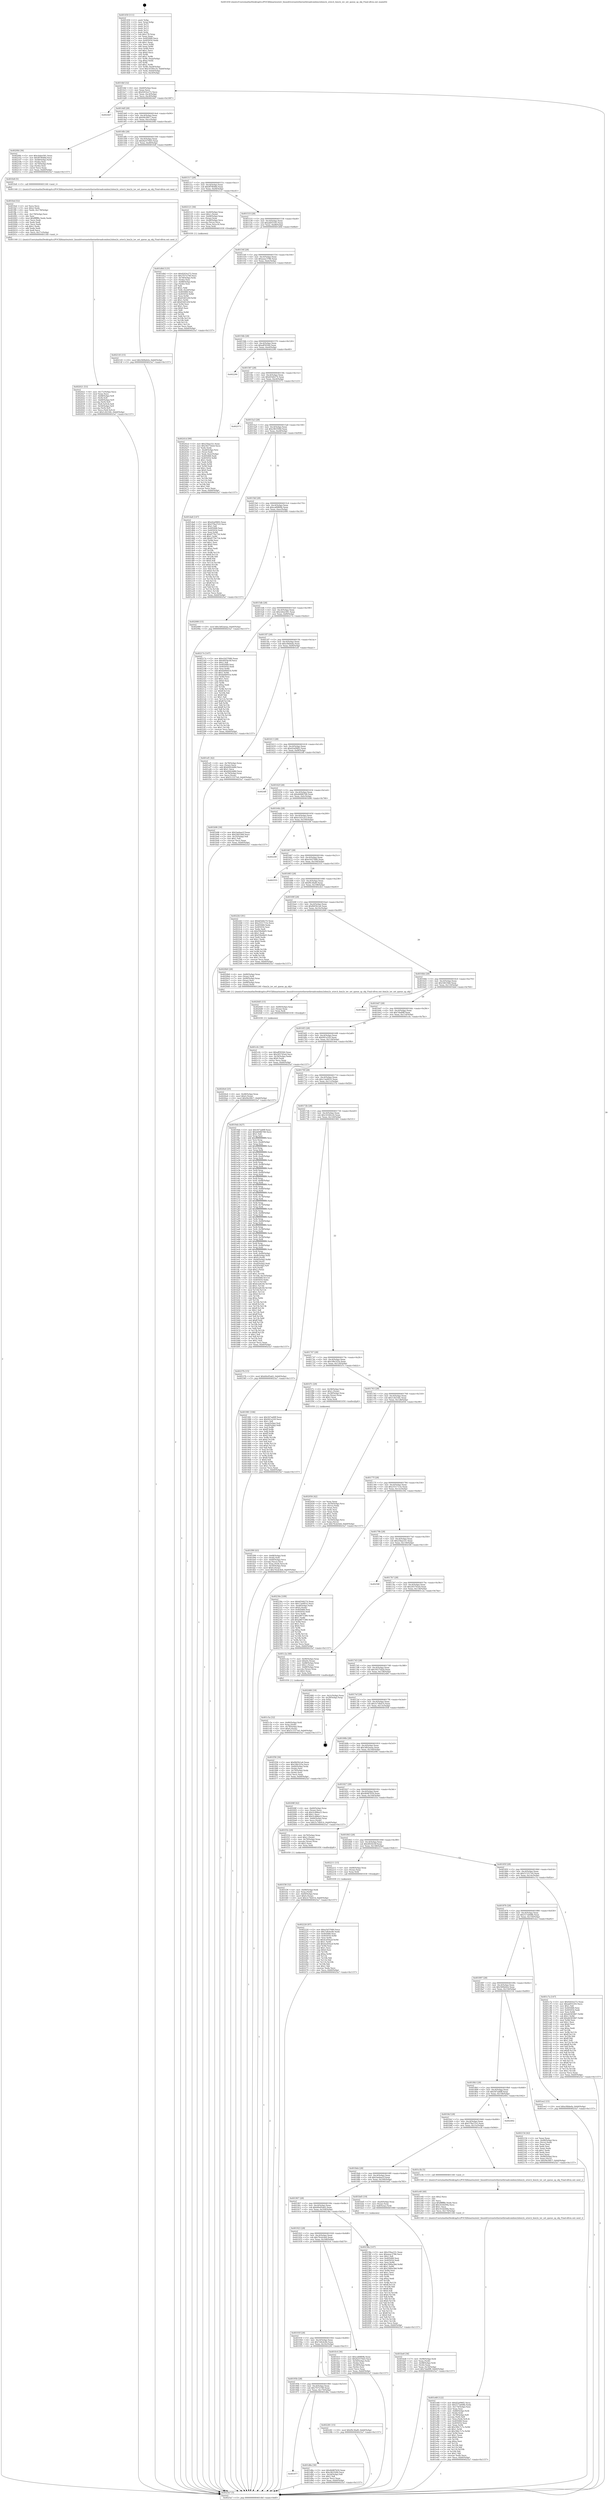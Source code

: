 digraph "0x401450" {
  label = "0x401450 (/mnt/c/Users/mathe/Desktop/tcc/POCII/binaries/extr_linuxdriversnetethernetbroadcombnx2xbnx2x_sriov.h_bnx2x_iov_set_queue_sp_obj_Final-ollvm.out::main(0))"
  labelloc = "t"
  node[shape=record]

  Entry [label="",width=0.3,height=0.3,shape=circle,fillcolor=black,style=filled]
  "0x4014bf" [label="{
     0x4014bf [32]\l
     | [instrs]\l
     &nbsp;&nbsp;0x4014bf \<+6\>: mov -0xb0(%rbp),%eax\l
     &nbsp;&nbsp;0x4014c5 \<+2\>: mov %eax,%ecx\l
     &nbsp;&nbsp;0x4014c7 \<+6\>: sub $0x9203e272,%ecx\l
     &nbsp;&nbsp;0x4014cd \<+6\>: mov %eax,-0xc4(%rbp)\l
     &nbsp;&nbsp;0x4014d3 \<+6\>: mov %ecx,-0xc8(%rbp)\l
     &nbsp;&nbsp;0x4014d9 \<+6\>: je 00000000004024d7 \<main+0x1087\>\l
  }"]
  "0x4024d7" [label="{
     0x4024d7\l
  }", style=dashed]
  "0x4014df" [label="{
     0x4014df [28]\l
     | [instrs]\l
     &nbsp;&nbsp;0x4014df \<+5\>: jmp 00000000004014e4 \<main+0x94\>\l
     &nbsp;&nbsp;0x4014e4 \<+6\>: mov -0xc4(%rbp),%eax\l
     &nbsp;&nbsp;0x4014ea \<+5\>: sub $0x94cf4fc7,%eax\l
     &nbsp;&nbsp;0x4014ef \<+6\>: mov %eax,-0xcc(%rbp)\l
     &nbsp;&nbsp;0x4014f5 \<+6\>: je 00000000004020fd \<main+0xcad\>\l
  }"]
  Exit [label="",width=0.3,height=0.3,shape=circle,fillcolor=black,style=filled,peripheries=2]
  "0x4020fd" [label="{
     0x4020fd [36]\l
     | [instrs]\l
     &nbsp;&nbsp;0x4020fd \<+5\>: mov $0xcb4ee581,%eax\l
     &nbsp;&nbsp;0x402102 \<+5\>: mov $0x9f7f648d,%ecx\l
     &nbsp;&nbsp;0x402107 \<+4\>: mov -0x48(%rbp),%rdx\l
     &nbsp;&nbsp;0x40210b \<+2\>: mov (%rdx),%esi\l
     &nbsp;&nbsp;0x40210d \<+4\>: mov -0x70(%rbp),%rdx\l
     &nbsp;&nbsp;0x402111 \<+2\>: cmp (%rdx),%esi\l
     &nbsp;&nbsp;0x402113 \<+3\>: cmovl %ecx,%eax\l
     &nbsp;&nbsp;0x402116 \<+6\>: mov %eax,-0xb0(%rbp)\l
     &nbsp;&nbsp;0x40211c \<+5\>: jmp 00000000004025a7 \<main+0x1157\>\l
  }"]
  "0x4014fb" [label="{
     0x4014fb [28]\l
     | [instrs]\l
     &nbsp;&nbsp;0x4014fb \<+5\>: jmp 0000000000401500 \<main+0xb0\>\l
     &nbsp;&nbsp;0x401500 \<+6\>: mov -0xc4(%rbp),%eax\l
     &nbsp;&nbsp;0x401506 \<+5\>: sub $0x9a5576d3,%eax\l
     &nbsp;&nbsp;0x40150b \<+6\>: mov %eax,-0xd0(%rbp)\l
     &nbsp;&nbsp;0x401511 \<+6\>: je 0000000000401fe8 \<main+0xb98\>\l
  }"]
  "0x402220" [label="{
     0x402220 [97]\l
     | [instrs]\l
     &nbsp;&nbsp;0x402220 \<+5\>: mov $0xe5d37680,%ecx\l
     &nbsp;&nbsp;0x402225 \<+5\>: mov $0x7e8c6c6b,%edx\l
     &nbsp;&nbsp;0x40222a \<+7\>: mov 0x405068,%esi\l
     &nbsp;&nbsp;0x402231 \<+8\>: mov 0x405054,%r8d\l
     &nbsp;&nbsp;0x402239 \<+3\>: mov %esi,%r9d\l
     &nbsp;&nbsp;0x40223c \<+7\>: sub $0x4cd50a2f,%r9d\l
     &nbsp;&nbsp;0x402243 \<+4\>: sub $0x1,%r9d\l
     &nbsp;&nbsp;0x402247 \<+7\>: add $0x4cd50a2f,%r9d\l
     &nbsp;&nbsp;0x40224e \<+4\>: imul %r9d,%esi\l
     &nbsp;&nbsp;0x402252 \<+3\>: and $0x1,%esi\l
     &nbsp;&nbsp;0x402255 \<+3\>: cmp $0x0,%esi\l
     &nbsp;&nbsp;0x402258 \<+4\>: sete %r10b\l
     &nbsp;&nbsp;0x40225c \<+4\>: cmp $0xa,%r8d\l
     &nbsp;&nbsp;0x402260 \<+4\>: setl %r11b\l
     &nbsp;&nbsp;0x402264 \<+3\>: mov %r10b,%bl\l
     &nbsp;&nbsp;0x402267 \<+3\>: and %r11b,%bl\l
     &nbsp;&nbsp;0x40226a \<+3\>: xor %r11b,%r10b\l
     &nbsp;&nbsp;0x40226d \<+3\>: or %r10b,%bl\l
     &nbsp;&nbsp;0x402270 \<+3\>: test $0x1,%bl\l
     &nbsp;&nbsp;0x402273 \<+3\>: cmovne %edx,%ecx\l
     &nbsp;&nbsp;0x402276 \<+6\>: mov %ecx,-0xb0(%rbp)\l
     &nbsp;&nbsp;0x40227c \<+5\>: jmp 00000000004025a7 \<main+0x1157\>\l
  }"]
  "0x401fe8" [label="{
     0x401fe8 [5]\l
     | [instrs]\l
     &nbsp;&nbsp;0x401fe8 \<+5\>: call 0000000000401160 \<next_i\>\l
     | [calls]\l
     &nbsp;&nbsp;0x401160 \{1\} (/mnt/c/Users/mathe/Desktop/tcc/POCII/binaries/extr_linuxdriversnetethernetbroadcombnx2xbnx2x_sriov.h_bnx2x_iov_set_queue_sp_obj_Final-ollvm.out::next_i)\l
  }"]
  "0x401517" [label="{
     0x401517 [28]\l
     | [instrs]\l
     &nbsp;&nbsp;0x401517 \<+5\>: jmp 000000000040151c \<main+0xcc\>\l
     &nbsp;&nbsp;0x40151c \<+6\>: mov -0xc4(%rbp),%eax\l
     &nbsp;&nbsp;0x401522 \<+5\>: sub $0x9f7f648d,%eax\l
     &nbsp;&nbsp;0x401527 \<+6\>: mov %eax,-0xd4(%rbp)\l
     &nbsp;&nbsp;0x40152d \<+6\>: je 0000000000402121 \<main+0xcd1\>\l
  }"]
  "0x402145" [label="{
     0x402145 [15]\l
     | [instrs]\l
     &nbsp;&nbsp;0x402145 \<+10\>: movl $0x560fa9cb,-0xb0(%rbp)\l
     &nbsp;&nbsp;0x40214f \<+5\>: jmp 00000000004025a7 \<main+0x1157\>\l
  }"]
  "0x402121" [label="{
     0x402121 [36]\l
     | [instrs]\l
     &nbsp;&nbsp;0x402121 \<+4\>: mov -0x40(%rbp),%rax\l
     &nbsp;&nbsp;0x402125 \<+6\>: movl $0x1,(%rax)\l
     &nbsp;&nbsp;0x40212b \<+4\>: mov -0x68(%rbp),%rax\l
     &nbsp;&nbsp;0x40212f \<+3\>: mov (%rax),%rax\l
     &nbsp;&nbsp;0x402132 \<+4\>: mov -0x48(%rbp),%rcx\l
     &nbsp;&nbsp;0x402136 \<+3\>: movslq (%rcx),%rcx\l
     &nbsp;&nbsp;0x402139 \<+4\>: mov (%rax,%rcx,8),%rax\l
     &nbsp;&nbsp;0x40213d \<+3\>: mov %rax,%rdi\l
     &nbsp;&nbsp;0x402140 \<+5\>: call 0000000000401030 \<free@plt\>\l
     | [calls]\l
     &nbsp;&nbsp;0x401030 \{1\} (unknown)\l
  }"]
  "0x401533" [label="{
     0x401533 [28]\l
     | [instrs]\l
     &nbsp;&nbsp;0x401533 \<+5\>: jmp 0000000000401538 \<main+0xe8\>\l
     &nbsp;&nbsp;0x401538 \<+6\>: mov -0xc4(%rbp),%eax\l
     &nbsp;&nbsp;0x40153e \<+5\>: sub $0xabf55183,%eax\l
     &nbsp;&nbsp;0x401543 \<+6\>: mov %eax,-0xd8(%rbp)\l
     &nbsp;&nbsp;0x401549 \<+6\>: je 0000000000401d0d \<main+0x8bd\>\l
  }"]
  "0x4020e4" [label="{
     0x4020e4 [25]\l
     | [instrs]\l
     &nbsp;&nbsp;0x4020e4 \<+4\>: mov -0x48(%rbp),%rax\l
     &nbsp;&nbsp;0x4020e8 \<+6\>: movl $0x0,(%rax)\l
     &nbsp;&nbsp;0x4020ee \<+10\>: movl $0x94cf4fc7,-0xb0(%rbp)\l
     &nbsp;&nbsp;0x4020f8 \<+5\>: jmp 00000000004025a7 \<main+0x1157\>\l
  }"]
  "0x401d0d" [label="{
     0x401d0d [125]\l
     | [instrs]\l
     &nbsp;&nbsp;0x401d0d \<+5\>: mov $0x9203e272,%eax\l
     &nbsp;&nbsp;0x401d12 \<+5\>: mov $0x7f37a749,%ecx\l
     &nbsp;&nbsp;0x401d17 \<+4\>: mov -0x78(%rbp),%rdx\l
     &nbsp;&nbsp;0x401d1b \<+2\>: mov (%rdx),%esi\l
     &nbsp;&nbsp;0x401d1d \<+7\>: mov -0x88(%rbp),%rdx\l
     &nbsp;&nbsp;0x401d24 \<+2\>: cmp (%rdx),%esi\l
     &nbsp;&nbsp;0x401d26 \<+4\>: setl %dil\l
     &nbsp;&nbsp;0x401d2a \<+4\>: and $0x1,%dil\l
     &nbsp;&nbsp;0x401d2e \<+4\>: mov %dil,-0x2d(%rbp)\l
     &nbsp;&nbsp;0x401d32 \<+7\>: mov 0x405068,%esi\l
     &nbsp;&nbsp;0x401d39 \<+8\>: mov 0x405054,%r8d\l
     &nbsp;&nbsp;0x401d41 \<+3\>: mov %esi,%r9d\l
     &nbsp;&nbsp;0x401d44 \<+7\>: sub $0x65401d5f,%r9d\l
     &nbsp;&nbsp;0x401d4b \<+4\>: sub $0x1,%r9d\l
     &nbsp;&nbsp;0x401d4f \<+7\>: add $0x65401d5f,%r9d\l
     &nbsp;&nbsp;0x401d56 \<+4\>: imul %r9d,%esi\l
     &nbsp;&nbsp;0x401d5a \<+3\>: and $0x1,%esi\l
     &nbsp;&nbsp;0x401d5d \<+3\>: cmp $0x0,%esi\l
     &nbsp;&nbsp;0x401d60 \<+4\>: sete %dil\l
     &nbsp;&nbsp;0x401d64 \<+4\>: cmp $0xa,%r8d\l
     &nbsp;&nbsp;0x401d68 \<+4\>: setl %r10b\l
     &nbsp;&nbsp;0x401d6c \<+3\>: mov %dil,%r11b\l
     &nbsp;&nbsp;0x401d6f \<+3\>: and %r10b,%r11b\l
     &nbsp;&nbsp;0x401d72 \<+3\>: xor %r10b,%dil\l
     &nbsp;&nbsp;0x401d75 \<+3\>: or %dil,%r11b\l
     &nbsp;&nbsp;0x401d78 \<+4\>: test $0x1,%r11b\l
     &nbsp;&nbsp;0x401d7c \<+3\>: cmovne %ecx,%eax\l
     &nbsp;&nbsp;0x401d7f \<+6\>: mov %eax,-0xb0(%rbp)\l
     &nbsp;&nbsp;0x401d85 \<+5\>: jmp 00000000004025a7 \<main+0x1157\>\l
  }"]
  "0x40154f" [label="{
     0x40154f [28]\l
     | [instrs]\l
     &nbsp;&nbsp;0x40154f \<+5\>: jmp 0000000000401554 \<main+0x104\>\l
     &nbsp;&nbsp;0x401554 \<+6\>: mov -0xc4(%rbp),%eax\l
     &nbsp;&nbsp;0x40155a \<+5\>: sub $0xaeac3786,%eax\l
     &nbsp;&nbsp;0x40155f \<+6\>: mov %eax,-0xdc(%rbp)\l
     &nbsp;&nbsp;0x401565 \<+6\>: je 000000000040241d \<main+0xfcd\>\l
  }"]
  "0x4020d5" [label="{
     0x4020d5 [15]\l
     | [instrs]\l
     &nbsp;&nbsp;0x4020d5 \<+4\>: mov -0x80(%rbp),%rax\l
     &nbsp;&nbsp;0x4020d9 \<+3\>: mov (%rax),%rax\l
     &nbsp;&nbsp;0x4020dc \<+3\>: mov %rax,%rdi\l
     &nbsp;&nbsp;0x4020df \<+5\>: call 0000000000401030 \<free@plt\>\l
     | [calls]\l
     &nbsp;&nbsp;0x401030 \{1\} (unknown)\l
  }"]
  "0x40241d" [label="{
     0x40241d [99]\l
     | [instrs]\l
     &nbsp;&nbsp;0x40241d \<+5\>: mov $0x25faa331,%eax\l
     &nbsp;&nbsp;0x402422 \<+5\>: mov $0x30275d2d,%ecx\l
     &nbsp;&nbsp;0x402427 \<+2\>: xor %edx,%edx\l
     &nbsp;&nbsp;0x402429 \<+7\>: mov -0xa8(%rbp),%rsi\l
     &nbsp;&nbsp;0x402430 \<+2\>: mov (%rsi),%edi\l
     &nbsp;&nbsp;0x402432 \<+3\>: mov %edi,-0x2c(%rbp)\l
     &nbsp;&nbsp;0x402435 \<+7\>: mov 0x405068,%edi\l
     &nbsp;&nbsp;0x40243c \<+8\>: mov 0x405054,%r8d\l
     &nbsp;&nbsp;0x402444 \<+3\>: sub $0x1,%edx\l
     &nbsp;&nbsp;0x402447 \<+3\>: mov %edi,%r9d\l
     &nbsp;&nbsp;0x40244a \<+3\>: add %edx,%r9d\l
     &nbsp;&nbsp;0x40244d \<+4\>: imul %r9d,%edi\l
     &nbsp;&nbsp;0x402451 \<+3\>: and $0x1,%edi\l
     &nbsp;&nbsp;0x402454 \<+3\>: cmp $0x0,%edi\l
     &nbsp;&nbsp;0x402457 \<+4\>: sete %r10b\l
     &nbsp;&nbsp;0x40245b \<+4\>: cmp $0xa,%r8d\l
     &nbsp;&nbsp;0x40245f \<+4\>: setl %r11b\l
     &nbsp;&nbsp;0x402463 \<+3\>: mov %r10b,%bl\l
     &nbsp;&nbsp;0x402466 \<+3\>: and %r11b,%bl\l
     &nbsp;&nbsp;0x402469 \<+3\>: xor %r11b,%r10b\l
     &nbsp;&nbsp;0x40246c \<+3\>: or %r10b,%bl\l
     &nbsp;&nbsp;0x40246f \<+3\>: test $0x1,%bl\l
     &nbsp;&nbsp;0x402472 \<+3\>: cmovne %ecx,%eax\l
     &nbsp;&nbsp;0x402475 \<+6\>: mov %eax,-0xb0(%rbp)\l
     &nbsp;&nbsp;0x40247b \<+5\>: jmp 00000000004025a7 \<main+0x1157\>\l
  }"]
  "0x40156b" [label="{
     0x40156b [28]\l
     | [instrs]\l
     &nbsp;&nbsp;0x40156b \<+5\>: jmp 0000000000401570 \<main+0x120\>\l
     &nbsp;&nbsp;0x401570 \<+6\>: mov -0xc4(%rbp),%eax\l
     &nbsp;&nbsp;0x401576 \<+5\>: sub $0xaff39364,%eax\l
     &nbsp;&nbsp;0x40157b \<+6\>: mov %eax,-0xe0(%rbp)\l
     &nbsp;&nbsp;0x401581 \<+6\>: je 0000000000402290 \<main+0xe40\>\l
  }"]
  "0x402021" [label="{
     0x402021 [53]\l
     | [instrs]\l
     &nbsp;&nbsp;0x402021 \<+6\>: mov -0x17c(%rbp),%ecx\l
     &nbsp;&nbsp;0x402027 \<+3\>: imul %eax,%ecx\l
     &nbsp;&nbsp;0x40202a \<+4\>: mov -0x68(%rbp),%r8\l
     &nbsp;&nbsp;0x40202e \<+3\>: mov (%r8),%r8\l
     &nbsp;&nbsp;0x402031 \<+4\>: mov -0x60(%rbp),%r9\l
     &nbsp;&nbsp;0x402035 \<+3\>: movslq (%r9),%r9\l
     &nbsp;&nbsp;0x402038 \<+4\>: mov (%r8,%r9,8),%r8\l
     &nbsp;&nbsp;0x40203c \<+4\>: mov -0x50(%rbp),%r9\l
     &nbsp;&nbsp;0x402040 \<+3\>: movslq (%r9),%r9\l
     &nbsp;&nbsp;0x402043 \<+4\>: mov %ecx,(%r8,%r9,4)\l
     &nbsp;&nbsp;0x402047 \<+10\>: movl $0x1c8216fc,-0xb0(%rbp)\l
     &nbsp;&nbsp;0x402051 \<+5\>: jmp 00000000004025a7 \<main+0x1157\>\l
  }"]
  "0x402290" [label="{
     0x402290\l
  }", style=dashed]
  "0x401587" [label="{
     0x401587 [28]\l
     | [instrs]\l
     &nbsp;&nbsp;0x401587 \<+5\>: jmp 000000000040158c \<main+0x13c\>\l
     &nbsp;&nbsp;0x40158c \<+6\>: mov -0xc4(%rbp),%eax\l
     &nbsp;&nbsp;0x401592 \<+5\>: sub $0xbf3d4274,%eax\l
     &nbsp;&nbsp;0x401597 \<+6\>: mov %eax,-0xe4(%rbp)\l
     &nbsp;&nbsp;0x40159d \<+6\>: je 0000000000402573 \<main+0x1123\>\l
  }"]
  "0x401fed" [label="{
     0x401fed [52]\l
     | [instrs]\l
     &nbsp;&nbsp;0x401fed \<+2\>: xor %ecx,%ecx\l
     &nbsp;&nbsp;0x401fef \<+5\>: mov $0x2,%edx\l
     &nbsp;&nbsp;0x401ff4 \<+6\>: mov %edx,-0x178(%rbp)\l
     &nbsp;&nbsp;0x401ffa \<+1\>: cltd\l
     &nbsp;&nbsp;0x401ffb \<+6\>: mov -0x178(%rbp),%esi\l
     &nbsp;&nbsp;0x402001 \<+2\>: idiv %esi\l
     &nbsp;&nbsp;0x402003 \<+6\>: imul $0xfffffffe,%edx,%edx\l
     &nbsp;&nbsp;0x402009 \<+2\>: mov %ecx,%edi\l
     &nbsp;&nbsp;0x40200b \<+2\>: sub %edx,%edi\l
     &nbsp;&nbsp;0x40200d \<+2\>: mov %ecx,%edx\l
     &nbsp;&nbsp;0x40200f \<+3\>: sub $0x1,%edx\l
     &nbsp;&nbsp;0x402012 \<+2\>: add %edx,%edi\l
     &nbsp;&nbsp;0x402014 \<+2\>: sub %edi,%ecx\l
     &nbsp;&nbsp;0x402016 \<+6\>: mov %ecx,-0x17c(%rbp)\l
     &nbsp;&nbsp;0x40201c \<+5\>: call 0000000000401160 \<next_i\>\l
     | [calls]\l
     &nbsp;&nbsp;0x401160 \{1\} (/mnt/c/Users/mathe/Desktop/tcc/POCII/binaries/extr_linuxdriversnetethernetbroadcombnx2xbnx2x_sriov.h_bnx2x_iov_set_queue_sp_obj_Final-ollvm.out::next_i)\l
  }"]
  "0x402573" [label="{
     0x402573\l
  }", style=dashed]
  "0x4015a3" [label="{
     0x4015a3 [28]\l
     | [instrs]\l
     &nbsp;&nbsp;0x4015a3 \<+5\>: jmp 00000000004015a8 \<main+0x158\>\l
     &nbsp;&nbsp;0x4015a8 \<+6\>: mov -0xc4(%rbp),%eax\l
     &nbsp;&nbsp;0x4015ae \<+5\>: sub $0xc96350fd,%eax\l
     &nbsp;&nbsp;0x4015b3 \<+6\>: mov %eax,-0xe8(%rbp)\l
     &nbsp;&nbsp;0x4015b9 \<+6\>: je 0000000000401da8 \<main+0x958\>\l
  }"]
  "0x401f99" [label="{
     0x401f99 [43]\l
     | [instrs]\l
     &nbsp;&nbsp;0x401f99 \<+4\>: mov -0x68(%rbp),%rdi\l
     &nbsp;&nbsp;0x401f9d \<+3\>: mov (%rdi),%rdi\l
     &nbsp;&nbsp;0x401fa0 \<+4\>: mov -0x60(%rbp),%rcx\l
     &nbsp;&nbsp;0x401fa4 \<+3\>: movslq (%rcx),%rcx\l
     &nbsp;&nbsp;0x401fa7 \<+4\>: mov %rax,(%rdi,%rcx,8)\l
     &nbsp;&nbsp;0x401fab \<+4\>: mov -0x50(%rbp),%rax\l
     &nbsp;&nbsp;0x401faf \<+6\>: movl $0x0,(%rax)\l
     &nbsp;&nbsp;0x401fb5 \<+10\>: movl $0x70cdc4e6,-0xb0(%rbp)\l
     &nbsp;&nbsp;0x401fbf \<+5\>: jmp 00000000004025a7 \<main+0x1157\>\l
  }"]
  "0x401da8" [label="{
     0x401da8 [147]\l
     | [instrs]\l
     &nbsp;&nbsp;0x401da8 \<+5\>: mov $0xd2a096f2,%eax\l
     &nbsp;&nbsp;0x401dad \<+5\>: mov $0x578a37e5,%ecx\l
     &nbsp;&nbsp;0x401db2 \<+2\>: mov $0x1,%dl\l
     &nbsp;&nbsp;0x401db4 \<+7\>: mov 0x405068,%esi\l
     &nbsp;&nbsp;0x401dbb \<+7\>: mov 0x405054,%edi\l
     &nbsp;&nbsp;0x401dc2 \<+3\>: mov %esi,%r8d\l
     &nbsp;&nbsp;0x401dc5 \<+7\>: sub $0x8779c734,%r8d\l
     &nbsp;&nbsp;0x401dcc \<+4\>: sub $0x1,%r8d\l
     &nbsp;&nbsp;0x401dd0 \<+7\>: add $0x8779c734,%r8d\l
     &nbsp;&nbsp;0x401dd7 \<+4\>: imul %r8d,%esi\l
     &nbsp;&nbsp;0x401ddb \<+3\>: and $0x1,%esi\l
     &nbsp;&nbsp;0x401dde \<+3\>: cmp $0x0,%esi\l
     &nbsp;&nbsp;0x401de1 \<+4\>: sete %r9b\l
     &nbsp;&nbsp;0x401de5 \<+3\>: cmp $0xa,%edi\l
     &nbsp;&nbsp;0x401de8 \<+4\>: setl %r10b\l
     &nbsp;&nbsp;0x401dec \<+3\>: mov %r9b,%r11b\l
     &nbsp;&nbsp;0x401def \<+4\>: xor $0xff,%r11b\l
     &nbsp;&nbsp;0x401df3 \<+3\>: mov %r10b,%bl\l
     &nbsp;&nbsp;0x401df6 \<+3\>: xor $0xff,%bl\l
     &nbsp;&nbsp;0x401df9 \<+3\>: xor $0x0,%dl\l
     &nbsp;&nbsp;0x401dfc \<+3\>: mov %r11b,%r14b\l
     &nbsp;&nbsp;0x401dff \<+4\>: and $0x0,%r14b\l
     &nbsp;&nbsp;0x401e03 \<+3\>: and %dl,%r9b\l
     &nbsp;&nbsp;0x401e06 \<+3\>: mov %bl,%r15b\l
     &nbsp;&nbsp;0x401e09 \<+4\>: and $0x0,%r15b\l
     &nbsp;&nbsp;0x401e0d \<+3\>: and %dl,%r10b\l
     &nbsp;&nbsp;0x401e10 \<+3\>: or %r9b,%r14b\l
     &nbsp;&nbsp;0x401e13 \<+3\>: or %r10b,%r15b\l
     &nbsp;&nbsp;0x401e16 \<+3\>: xor %r15b,%r14b\l
     &nbsp;&nbsp;0x401e19 \<+3\>: or %bl,%r11b\l
     &nbsp;&nbsp;0x401e1c \<+4\>: xor $0xff,%r11b\l
     &nbsp;&nbsp;0x401e20 \<+3\>: or $0x0,%dl\l
     &nbsp;&nbsp;0x401e23 \<+3\>: and %dl,%r11b\l
     &nbsp;&nbsp;0x401e26 \<+3\>: or %r11b,%r14b\l
     &nbsp;&nbsp;0x401e29 \<+4\>: test $0x1,%r14b\l
     &nbsp;&nbsp;0x401e2d \<+3\>: cmovne %ecx,%eax\l
     &nbsp;&nbsp;0x401e30 \<+6\>: mov %eax,-0xb0(%rbp)\l
     &nbsp;&nbsp;0x401e36 \<+5\>: jmp 00000000004025a7 \<main+0x1157\>\l
  }"]
  "0x4015bf" [label="{
     0x4015bf [28]\l
     | [instrs]\l
     &nbsp;&nbsp;0x4015bf \<+5\>: jmp 00000000004015c4 \<main+0x174\>\l
     &nbsp;&nbsp;0x4015c4 \<+6\>: mov -0xc4(%rbp),%eax\l
     &nbsp;&nbsp;0x4015ca \<+5\>: sub $0xca89f69b,%eax\l
     &nbsp;&nbsp;0x4015cf \<+6\>: mov %eax,-0xec(%rbp)\l
     &nbsp;&nbsp;0x4015d5 \<+6\>: je 0000000000402080 \<main+0xc30\>\l
  }"]
  "0x401f38" [label="{
     0x401f38 [32]\l
     | [instrs]\l
     &nbsp;&nbsp;0x401f38 \<+4\>: mov -0x68(%rbp),%rdi\l
     &nbsp;&nbsp;0x401f3c \<+3\>: mov %rax,(%rdi)\l
     &nbsp;&nbsp;0x401f3f \<+4\>: mov -0x60(%rbp),%rax\l
     &nbsp;&nbsp;0x401f43 \<+6\>: movl $0x0,(%rax)\l
     &nbsp;&nbsp;0x401f49 \<+10\>: movl $0x3c74b414,-0xb0(%rbp)\l
     &nbsp;&nbsp;0x401f53 \<+5\>: jmp 00000000004025a7 \<main+0x1157\>\l
  }"]
  "0x402080" [label="{
     0x402080 [15]\l
     | [instrs]\l
     &nbsp;&nbsp;0x402080 \<+10\>: movl $0x3d02aeaa,-0xb0(%rbp)\l
     &nbsp;&nbsp;0x40208a \<+5\>: jmp 00000000004025a7 \<main+0x1157\>\l
  }"]
  "0x4015db" [label="{
     0x4015db [28]\l
     | [instrs]\l
     &nbsp;&nbsp;0x4015db \<+5\>: jmp 00000000004015e0 \<main+0x190\>\l
     &nbsp;&nbsp;0x4015e0 \<+6\>: mov -0xc4(%rbp),%eax\l
     &nbsp;&nbsp;0x4015e6 \<+5\>: sub $0xcb4ee581,%eax\l
     &nbsp;&nbsp;0x4015eb \<+6\>: mov %eax,-0xf0(%rbp)\l
     &nbsp;&nbsp;0x4015f1 \<+6\>: je 000000000040217e \<main+0xd2e\>\l
  }"]
  "0x401e68" [label="{
     0x401e68 [122]\l
     | [instrs]\l
     &nbsp;&nbsp;0x401e68 \<+5\>: mov $0xd2a096f2,%ecx\l
     &nbsp;&nbsp;0x401e6d \<+5\>: mov $0x517a608b,%edx\l
     &nbsp;&nbsp;0x401e72 \<+6\>: mov -0x174(%rbp),%esi\l
     &nbsp;&nbsp;0x401e78 \<+3\>: imul %eax,%esi\l
     &nbsp;&nbsp;0x401e7b \<+4\>: mov -0x80(%rbp),%rdi\l
     &nbsp;&nbsp;0x401e7f \<+3\>: mov (%rdi),%rdi\l
     &nbsp;&nbsp;0x401e82 \<+4\>: mov -0x78(%rbp),%r8\l
     &nbsp;&nbsp;0x401e86 \<+3\>: movslq (%r8),%r8\l
     &nbsp;&nbsp;0x401e89 \<+4\>: mov %esi,(%rdi,%r8,4)\l
     &nbsp;&nbsp;0x401e8d \<+7\>: mov 0x405068,%eax\l
     &nbsp;&nbsp;0x401e94 \<+7\>: mov 0x405054,%esi\l
     &nbsp;&nbsp;0x401e9b \<+3\>: mov %eax,%r9d\l
     &nbsp;&nbsp;0x401e9e \<+7\>: add $0x306c7c7e,%r9d\l
     &nbsp;&nbsp;0x401ea5 \<+4\>: sub $0x1,%r9d\l
     &nbsp;&nbsp;0x401ea9 \<+7\>: sub $0x306c7c7e,%r9d\l
     &nbsp;&nbsp;0x401eb0 \<+4\>: imul %r9d,%eax\l
     &nbsp;&nbsp;0x401eb4 \<+3\>: and $0x1,%eax\l
     &nbsp;&nbsp;0x401eb7 \<+3\>: cmp $0x0,%eax\l
     &nbsp;&nbsp;0x401eba \<+4\>: sete %r10b\l
     &nbsp;&nbsp;0x401ebe \<+3\>: cmp $0xa,%esi\l
     &nbsp;&nbsp;0x401ec1 \<+4\>: setl %r11b\l
     &nbsp;&nbsp;0x401ec5 \<+3\>: mov %r10b,%bl\l
     &nbsp;&nbsp;0x401ec8 \<+3\>: and %r11b,%bl\l
     &nbsp;&nbsp;0x401ecb \<+3\>: xor %r11b,%r10b\l
     &nbsp;&nbsp;0x401ece \<+3\>: or %r10b,%bl\l
     &nbsp;&nbsp;0x401ed1 \<+3\>: test $0x1,%bl\l
     &nbsp;&nbsp;0x401ed4 \<+3\>: cmovne %edx,%ecx\l
     &nbsp;&nbsp;0x401ed7 \<+6\>: mov %ecx,-0xb0(%rbp)\l
     &nbsp;&nbsp;0x401edd \<+5\>: jmp 00000000004025a7 \<main+0x1157\>\l
  }"]
  "0x40217e" [label="{
     0x40217e [147]\l
     | [instrs]\l
     &nbsp;&nbsp;0x40217e \<+5\>: mov $0xe5d37680,%eax\l
     &nbsp;&nbsp;0x402183 \<+5\>: mov $0x4f43b16f,%ecx\l
     &nbsp;&nbsp;0x402188 \<+2\>: mov $0x1,%dl\l
     &nbsp;&nbsp;0x40218a \<+7\>: mov 0x405068,%esi\l
     &nbsp;&nbsp;0x402191 \<+7\>: mov 0x405054,%edi\l
     &nbsp;&nbsp;0x402198 \<+3\>: mov %esi,%r8d\l
     &nbsp;&nbsp;0x40219b \<+7\>: add $0xfa0b641b,%r8d\l
     &nbsp;&nbsp;0x4021a2 \<+4\>: sub $0x1,%r8d\l
     &nbsp;&nbsp;0x4021a6 \<+7\>: sub $0xfa0b641b,%r8d\l
     &nbsp;&nbsp;0x4021ad \<+4\>: imul %r8d,%esi\l
     &nbsp;&nbsp;0x4021b1 \<+3\>: and $0x1,%esi\l
     &nbsp;&nbsp;0x4021b4 \<+3\>: cmp $0x0,%esi\l
     &nbsp;&nbsp;0x4021b7 \<+4\>: sete %r9b\l
     &nbsp;&nbsp;0x4021bb \<+3\>: cmp $0xa,%edi\l
     &nbsp;&nbsp;0x4021be \<+4\>: setl %r10b\l
     &nbsp;&nbsp;0x4021c2 \<+3\>: mov %r9b,%r11b\l
     &nbsp;&nbsp;0x4021c5 \<+4\>: xor $0xff,%r11b\l
     &nbsp;&nbsp;0x4021c9 \<+3\>: mov %r10b,%bl\l
     &nbsp;&nbsp;0x4021cc \<+3\>: xor $0xff,%bl\l
     &nbsp;&nbsp;0x4021cf \<+3\>: xor $0x1,%dl\l
     &nbsp;&nbsp;0x4021d2 \<+3\>: mov %r11b,%r14b\l
     &nbsp;&nbsp;0x4021d5 \<+4\>: and $0xff,%r14b\l
     &nbsp;&nbsp;0x4021d9 \<+3\>: and %dl,%r9b\l
     &nbsp;&nbsp;0x4021dc \<+3\>: mov %bl,%r15b\l
     &nbsp;&nbsp;0x4021df \<+4\>: and $0xff,%r15b\l
     &nbsp;&nbsp;0x4021e3 \<+3\>: and %dl,%r10b\l
     &nbsp;&nbsp;0x4021e6 \<+3\>: or %r9b,%r14b\l
     &nbsp;&nbsp;0x4021e9 \<+3\>: or %r10b,%r15b\l
     &nbsp;&nbsp;0x4021ec \<+3\>: xor %r15b,%r14b\l
     &nbsp;&nbsp;0x4021ef \<+3\>: or %bl,%r11b\l
     &nbsp;&nbsp;0x4021f2 \<+4\>: xor $0xff,%r11b\l
     &nbsp;&nbsp;0x4021f6 \<+3\>: or $0x1,%dl\l
     &nbsp;&nbsp;0x4021f9 \<+3\>: and %dl,%r11b\l
     &nbsp;&nbsp;0x4021fc \<+3\>: or %r11b,%r14b\l
     &nbsp;&nbsp;0x4021ff \<+4\>: test $0x1,%r14b\l
     &nbsp;&nbsp;0x402203 \<+3\>: cmovne %ecx,%eax\l
     &nbsp;&nbsp;0x402206 \<+6\>: mov %eax,-0xb0(%rbp)\l
     &nbsp;&nbsp;0x40220c \<+5\>: jmp 00000000004025a7 \<main+0x1157\>\l
  }"]
  "0x4015f7" [label="{
     0x4015f7 [28]\l
     | [instrs]\l
     &nbsp;&nbsp;0x4015f7 \<+5\>: jmp 00000000004015fc \<main+0x1ac\>\l
     &nbsp;&nbsp;0x4015fc \<+6\>: mov -0xc4(%rbp),%eax\l
     &nbsp;&nbsp;0x401602 \<+5\>: sub $0xcf4bbefa,%eax\l
     &nbsp;&nbsp;0x401607 \<+6\>: mov %eax,-0xf4(%rbp)\l
     &nbsp;&nbsp;0x40160d \<+6\>: je 0000000000401ef1 \<main+0xaa1\>\l
  }"]
  "0x401e40" [label="{
     0x401e40 [40]\l
     | [instrs]\l
     &nbsp;&nbsp;0x401e40 \<+5\>: mov $0x2,%ecx\l
     &nbsp;&nbsp;0x401e45 \<+1\>: cltd\l
     &nbsp;&nbsp;0x401e46 \<+2\>: idiv %ecx\l
     &nbsp;&nbsp;0x401e48 \<+6\>: imul $0xfffffffe,%edx,%ecx\l
     &nbsp;&nbsp;0x401e4e \<+6\>: add $0x163d209a,%ecx\l
     &nbsp;&nbsp;0x401e54 \<+3\>: add $0x1,%ecx\l
     &nbsp;&nbsp;0x401e57 \<+6\>: sub $0x163d209a,%ecx\l
     &nbsp;&nbsp;0x401e5d \<+6\>: mov %ecx,-0x174(%rbp)\l
     &nbsp;&nbsp;0x401e63 \<+5\>: call 0000000000401160 \<next_i\>\l
     | [calls]\l
     &nbsp;&nbsp;0x401160 \{1\} (/mnt/c/Users/mathe/Desktop/tcc/POCII/binaries/extr_linuxdriversnetethernetbroadcombnx2xbnx2x_sriov.h_bnx2x_iov_set_queue_sp_obj_Final-ollvm.out::next_i)\l
  }"]
  "0x401ef1" [label="{
     0x401ef1 [42]\l
     | [instrs]\l
     &nbsp;&nbsp;0x401ef1 \<+4\>: mov -0x78(%rbp),%rax\l
     &nbsp;&nbsp;0x401ef5 \<+2\>: mov (%rax),%ecx\l
     &nbsp;&nbsp;0x401ef7 \<+6\>: add $0xb942ddfd,%ecx\l
     &nbsp;&nbsp;0x401efd \<+3\>: add $0x1,%ecx\l
     &nbsp;&nbsp;0x401f00 \<+6\>: sub $0xb942ddfd,%ecx\l
     &nbsp;&nbsp;0x401f06 \<+4\>: mov -0x78(%rbp),%rax\l
     &nbsp;&nbsp;0x401f0a \<+2\>: mov %ecx,(%rax)\l
     &nbsp;&nbsp;0x401f0c \<+10\>: movl $0x513317e0,-0xb0(%rbp)\l
     &nbsp;&nbsp;0x401f16 \<+5\>: jmp 00000000004025a7 \<main+0x1157\>\l
  }"]
  "0x401613" [label="{
     0x401613 [28]\l
     | [instrs]\l
     &nbsp;&nbsp;0x401613 \<+5\>: jmp 0000000000401618 \<main+0x1c8\>\l
     &nbsp;&nbsp;0x401618 \<+6\>: mov -0xc4(%rbp),%eax\l
     &nbsp;&nbsp;0x40161e \<+5\>: sub $0xd2a096f2,%eax\l
     &nbsp;&nbsp;0x401623 \<+6\>: mov %eax,-0xf8(%rbp)\l
     &nbsp;&nbsp;0x401629 \<+6\>: je 00000000004024ff \<main+0x10af\>\l
  }"]
  "0x401977" [label="{
     0x401977\l
  }", style=dashed]
  "0x4024ff" [label="{
     0x4024ff\l
  }", style=dashed]
  "0x40162f" [label="{
     0x40162f [28]\l
     | [instrs]\l
     &nbsp;&nbsp;0x40162f \<+5\>: jmp 0000000000401634 \<main+0x1e4\>\l
     &nbsp;&nbsp;0x401634 \<+6\>: mov -0xc4(%rbp),%eax\l
     &nbsp;&nbsp;0x40163a \<+5\>: sub $0xdd486768,%eax\l
     &nbsp;&nbsp;0x40163f \<+6\>: mov %eax,-0xfc(%rbp)\l
     &nbsp;&nbsp;0x401645 \<+6\>: je 0000000000401b96 \<main+0x746\>\l
  }"]
  "0x401d8a" [label="{
     0x401d8a [30]\l
     | [instrs]\l
     &nbsp;&nbsp;0x401d8a \<+5\>: mov $0x4b987b59,%eax\l
     &nbsp;&nbsp;0x401d8f \<+5\>: mov $0xc96350fd,%ecx\l
     &nbsp;&nbsp;0x401d94 \<+3\>: mov -0x2d(%rbp),%dl\l
     &nbsp;&nbsp;0x401d97 \<+3\>: test $0x1,%dl\l
     &nbsp;&nbsp;0x401d9a \<+3\>: cmovne %ecx,%eax\l
     &nbsp;&nbsp;0x401d9d \<+6\>: mov %eax,-0xb0(%rbp)\l
     &nbsp;&nbsp;0x401da3 \<+5\>: jmp 00000000004025a7 \<main+0x1157\>\l
  }"]
  "0x401b96" [label="{
     0x401b96 [30]\l
     | [instrs]\l
     &nbsp;&nbsp;0x401b96 \<+5\>: mov $0x5aebaa1f,%eax\l
     &nbsp;&nbsp;0x401b9b \<+5\>: mov $0x54619dd,%ecx\l
     &nbsp;&nbsp;0x401ba0 \<+3\>: mov -0x35(%rbp),%dl\l
     &nbsp;&nbsp;0x401ba3 \<+3\>: test $0x1,%dl\l
     &nbsp;&nbsp;0x401ba6 \<+3\>: cmovne %ecx,%eax\l
     &nbsp;&nbsp;0x401ba9 \<+6\>: mov %eax,-0xb0(%rbp)\l
     &nbsp;&nbsp;0x401baf \<+5\>: jmp 00000000004025a7 \<main+0x1157\>\l
  }"]
  "0x40164b" [label="{
     0x40164b [28]\l
     | [instrs]\l
     &nbsp;&nbsp;0x40164b \<+5\>: jmp 0000000000401650 \<main+0x200\>\l
     &nbsp;&nbsp;0x401650 \<+6\>: mov -0xc4(%rbp),%eax\l
     &nbsp;&nbsp;0x401656 \<+5\>: sub $0xe1d3c2e3,%eax\l
     &nbsp;&nbsp;0x40165b \<+6\>: mov %eax,-0x100(%rbp)\l
     &nbsp;&nbsp;0x401661 \<+6\>: je 000000000040229f \<main+0xe4f\>\l
  }"]
  "0x40195b" [label="{
     0x40195b [28]\l
     | [instrs]\l
     &nbsp;&nbsp;0x40195b \<+5\>: jmp 0000000000401960 \<main+0x510\>\l
     &nbsp;&nbsp;0x401960 \<+6\>: mov -0xc4(%rbp),%eax\l
     &nbsp;&nbsp;0x401966 \<+5\>: sub $0x7f37a749,%eax\l
     &nbsp;&nbsp;0x40196b \<+6\>: mov %eax,-0x170(%rbp)\l
     &nbsp;&nbsp;0x401971 \<+6\>: je 0000000000401d8a \<main+0x93a\>\l
  }"]
  "0x40229f" [label="{
     0x40229f\l
  }", style=dashed]
  "0x401667" [label="{
     0x401667 [28]\l
     | [instrs]\l
     &nbsp;&nbsp;0x401667 \<+5\>: jmp 000000000040166c \<main+0x21c\>\l
     &nbsp;&nbsp;0x40166c \<+6\>: mov -0xc4(%rbp),%eax\l
     &nbsp;&nbsp;0x401672 \<+5\>: sub $0xe5d37680,%eax\l
     &nbsp;&nbsp;0x401677 \<+6\>: mov %eax,-0x104(%rbp)\l
     &nbsp;&nbsp;0x40167d \<+6\>: je 0000000000402555 \<main+0x1105\>\l
  }"]
  "0x402281" [label="{
     0x402281 [15]\l
     | [instrs]\l
     &nbsp;&nbsp;0x402281 \<+10\>: movl $0xf9c36af0,-0xb0(%rbp)\l
     &nbsp;&nbsp;0x40228b \<+5\>: jmp 00000000004025a7 \<main+0x1157\>\l
  }"]
  "0x402555" [label="{
     0x402555\l
  }", style=dashed]
  "0x401683" [label="{
     0x401683 [28]\l
     | [instrs]\l
     &nbsp;&nbsp;0x401683 \<+5\>: jmp 0000000000401688 \<main+0x238\>\l
     &nbsp;&nbsp;0x401688 \<+6\>: mov -0xc4(%rbp),%eax\l
     &nbsp;&nbsp;0x40168e \<+5\>: sub $0xf9c36af0,%eax\l
     &nbsp;&nbsp;0x401693 \<+6\>: mov %eax,-0x108(%rbp)\l
     &nbsp;&nbsp;0x401699 \<+6\>: je 00000000004022b3 \<main+0xe63\>\l
  }"]
  "0x40193f" [label="{
     0x40193f [28]\l
     | [instrs]\l
     &nbsp;&nbsp;0x40193f \<+5\>: jmp 0000000000401944 \<main+0x4f4\>\l
     &nbsp;&nbsp;0x401944 \<+6\>: mov -0xc4(%rbp),%eax\l
     &nbsp;&nbsp;0x40194a \<+5\>: sub $0x7e8c6c6b,%eax\l
     &nbsp;&nbsp;0x40194f \<+6\>: mov %eax,-0x16c(%rbp)\l
     &nbsp;&nbsp;0x401955 \<+6\>: je 0000000000402281 \<main+0xe31\>\l
  }"]
  "0x4022b3" [label="{
     0x4022b3 [91]\l
     | [instrs]\l
     &nbsp;&nbsp;0x4022b3 \<+5\>: mov $0xbf3d4274,%eax\l
     &nbsp;&nbsp;0x4022b8 \<+5\>: mov $0x2551715e,%ecx\l
     &nbsp;&nbsp;0x4022bd \<+7\>: mov 0x405068,%edx\l
     &nbsp;&nbsp;0x4022c4 \<+7\>: mov 0x405054,%esi\l
     &nbsp;&nbsp;0x4022cb \<+2\>: mov %edx,%edi\l
     &nbsp;&nbsp;0x4022cd \<+6\>: sub $0xf39e6b05,%edi\l
     &nbsp;&nbsp;0x4022d3 \<+3\>: sub $0x1,%edi\l
     &nbsp;&nbsp;0x4022d6 \<+6\>: add $0xf39e6b05,%edi\l
     &nbsp;&nbsp;0x4022dc \<+3\>: imul %edi,%edx\l
     &nbsp;&nbsp;0x4022df \<+3\>: and $0x1,%edx\l
     &nbsp;&nbsp;0x4022e2 \<+3\>: cmp $0x0,%edx\l
     &nbsp;&nbsp;0x4022e5 \<+4\>: sete %r8b\l
     &nbsp;&nbsp;0x4022e9 \<+3\>: cmp $0xa,%esi\l
     &nbsp;&nbsp;0x4022ec \<+4\>: setl %r9b\l
     &nbsp;&nbsp;0x4022f0 \<+3\>: mov %r8b,%r10b\l
     &nbsp;&nbsp;0x4022f3 \<+3\>: and %r9b,%r10b\l
     &nbsp;&nbsp;0x4022f6 \<+3\>: xor %r9b,%r8b\l
     &nbsp;&nbsp;0x4022f9 \<+3\>: or %r8b,%r10b\l
     &nbsp;&nbsp;0x4022fc \<+4\>: test $0x1,%r10b\l
     &nbsp;&nbsp;0x402300 \<+3\>: cmovne %ecx,%eax\l
     &nbsp;&nbsp;0x402303 \<+6\>: mov %eax,-0xb0(%rbp)\l
     &nbsp;&nbsp;0x402309 \<+5\>: jmp 00000000004025a7 \<main+0x1157\>\l
  }"]
  "0x40169f" [label="{
     0x40169f [28]\l
     | [instrs]\l
     &nbsp;&nbsp;0x40169f \<+5\>: jmp 00000000004016a4 \<main+0x254\>\l
     &nbsp;&nbsp;0x4016a4 \<+6\>: mov -0xc4(%rbp),%eax\l
     &nbsp;&nbsp;0x4016aa \<+5\>: sub $0xfb05b1a6,%eax\l
     &nbsp;&nbsp;0x4016af \<+6\>: mov %eax,-0x10c(%rbp)\l
     &nbsp;&nbsp;0x4016b5 \<+6\>: je 00000000004020b9 \<main+0xc69\>\l
  }"]
  "0x401fc4" [label="{
     0x401fc4 [36]\l
     | [instrs]\l
     &nbsp;&nbsp;0x401fc4 \<+5\>: mov $0xca89f69b,%eax\l
     &nbsp;&nbsp;0x401fc9 \<+5\>: mov $0x9a5576d3,%ecx\l
     &nbsp;&nbsp;0x401fce \<+4\>: mov -0x50(%rbp),%rdx\l
     &nbsp;&nbsp;0x401fd2 \<+2\>: mov (%rdx),%esi\l
     &nbsp;&nbsp;0x401fd4 \<+4\>: mov -0x58(%rbp),%rdx\l
     &nbsp;&nbsp;0x401fd8 \<+2\>: cmp (%rdx),%esi\l
     &nbsp;&nbsp;0x401fda \<+3\>: cmovl %ecx,%eax\l
     &nbsp;&nbsp;0x401fdd \<+6\>: mov %eax,-0xb0(%rbp)\l
     &nbsp;&nbsp;0x401fe3 \<+5\>: jmp 00000000004025a7 \<main+0x1157\>\l
  }"]
  "0x4020b9" [label="{
     0x4020b9 [28]\l
     | [instrs]\l
     &nbsp;&nbsp;0x4020b9 \<+4\>: mov -0x80(%rbp),%rax\l
     &nbsp;&nbsp;0x4020bd \<+3\>: mov (%rax),%rdi\l
     &nbsp;&nbsp;0x4020c0 \<+7\>: mov -0x90(%rbp),%rax\l
     &nbsp;&nbsp;0x4020c7 \<+2\>: mov (%rax),%esi\l
     &nbsp;&nbsp;0x4020c9 \<+4\>: mov -0x68(%rbp),%rax\l
     &nbsp;&nbsp;0x4020cd \<+3\>: mov (%rax),%rdx\l
     &nbsp;&nbsp;0x4020d0 \<+5\>: call 0000000000401240 \<bnx2x_iov_set_queue_sp_obj\>\l
     | [calls]\l
     &nbsp;&nbsp;0x401240 \{1\} (/mnt/c/Users/mathe/Desktop/tcc/POCII/binaries/extr_linuxdriversnetethernetbroadcombnx2xbnx2x_sriov.h_bnx2x_iov_set_queue_sp_obj_Final-ollvm.out::bnx2x_iov_set_queue_sp_obj)\l
  }"]
  "0x4016bb" [label="{
     0x4016bb [28]\l
     | [instrs]\l
     &nbsp;&nbsp;0x4016bb \<+5\>: jmp 00000000004016c0 \<main+0x270\>\l
     &nbsp;&nbsp;0x4016c0 \<+6\>: mov -0xc4(%rbp),%eax\l
     &nbsp;&nbsp;0x4016c6 \<+5\>: sub $0x54619dd,%eax\l
     &nbsp;&nbsp;0x4016cb \<+6\>: mov %eax,-0x110(%rbp)\l
     &nbsp;&nbsp;0x4016d1 \<+6\>: je 0000000000401bb4 \<main+0x764\>\l
  }"]
  "0x401923" [label="{
     0x401923 [28]\l
     | [instrs]\l
     &nbsp;&nbsp;0x401923 \<+5\>: jmp 0000000000401928 \<main+0x4d8\>\l
     &nbsp;&nbsp;0x401928 \<+6\>: mov -0xc4(%rbp),%eax\l
     &nbsp;&nbsp;0x40192e \<+5\>: sub $0x70cdc4e6,%eax\l
     &nbsp;&nbsp;0x401933 \<+6\>: mov %eax,-0x168(%rbp)\l
     &nbsp;&nbsp;0x401939 \<+6\>: je 0000000000401fc4 \<main+0xb74\>\l
  }"]
  "0x401bb4" [label="{
     0x401bb4\l
  }", style=dashed]
  "0x4016d7" [label="{
     0x4016d7 [28]\l
     | [instrs]\l
     &nbsp;&nbsp;0x4016d7 \<+5\>: jmp 00000000004016dc \<main+0x28c\>\l
     &nbsp;&nbsp;0x4016dc \<+6\>: mov -0xc4(%rbp),%eax\l
     &nbsp;&nbsp;0x4016e2 \<+5\>: sub $0x7dad9ff,%eax\l
     &nbsp;&nbsp;0x4016e7 \<+6\>: mov %eax,-0x114(%rbp)\l
     &nbsp;&nbsp;0x4016ed \<+6\>: je 0000000000401c0c \<main+0x7bc\>\l
  }"]
  "0x40238a" [label="{
     0x40238a [147]\l
     | [instrs]\l
     &nbsp;&nbsp;0x40238a \<+5\>: mov $0x25faa331,%eax\l
     &nbsp;&nbsp;0x40238f \<+5\>: mov $0xaeac3786,%ecx\l
     &nbsp;&nbsp;0x402394 \<+2\>: mov $0x1,%dl\l
     &nbsp;&nbsp;0x402396 \<+7\>: mov 0x405068,%esi\l
     &nbsp;&nbsp;0x40239d \<+7\>: mov 0x405054,%edi\l
     &nbsp;&nbsp;0x4023a4 \<+3\>: mov %esi,%r8d\l
     &nbsp;&nbsp;0x4023a7 \<+7\>: add $0x1990a3b6,%r8d\l
     &nbsp;&nbsp;0x4023ae \<+4\>: sub $0x1,%r8d\l
     &nbsp;&nbsp;0x4023b2 \<+7\>: sub $0x1990a3b6,%r8d\l
     &nbsp;&nbsp;0x4023b9 \<+4\>: imul %r8d,%esi\l
     &nbsp;&nbsp;0x4023bd \<+3\>: and $0x1,%esi\l
     &nbsp;&nbsp;0x4023c0 \<+3\>: cmp $0x0,%esi\l
     &nbsp;&nbsp;0x4023c3 \<+4\>: sete %r9b\l
     &nbsp;&nbsp;0x4023c7 \<+3\>: cmp $0xa,%edi\l
     &nbsp;&nbsp;0x4023ca \<+4\>: setl %r10b\l
     &nbsp;&nbsp;0x4023ce \<+3\>: mov %r9b,%r11b\l
     &nbsp;&nbsp;0x4023d1 \<+4\>: xor $0xff,%r11b\l
     &nbsp;&nbsp;0x4023d5 \<+3\>: mov %r10b,%bl\l
     &nbsp;&nbsp;0x4023d8 \<+3\>: xor $0xff,%bl\l
     &nbsp;&nbsp;0x4023db \<+3\>: xor $0x0,%dl\l
     &nbsp;&nbsp;0x4023de \<+3\>: mov %r11b,%r14b\l
     &nbsp;&nbsp;0x4023e1 \<+4\>: and $0x0,%r14b\l
     &nbsp;&nbsp;0x4023e5 \<+3\>: and %dl,%r9b\l
     &nbsp;&nbsp;0x4023e8 \<+3\>: mov %bl,%r15b\l
     &nbsp;&nbsp;0x4023eb \<+4\>: and $0x0,%r15b\l
     &nbsp;&nbsp;0x4023ef \<+3\>: and %dl,%r10b\l
     &nbsp;&nbsp;0x4023f2 \<+3\>: or %r9b,%r14b\l
     &nbsp;&nbsp;0x4023f5 \<+3\>: or %r10b,%r15b\l
     &nbsp;&nbsp;0x4023f8 \<+3\>: xor %r15b,%r14b\l
     &nbsp;&nbsp;0x4023fb \<+3\>: or %bl,%r11b\l
     &nbsp;&nbsp;0x4023fe \<+4\>: xor $0xff,%r11b\l
     &nbsp;&nbsp;0x402402 \<+3\>: or $0x0,%dl\l
     &nbsp;&nbsp;0x402405 \<+3\>: and %dl,%r11b\l
     &nbsp;&nbsp;0x402408 \<+3\>: or %r11b,%r14b\l
     &nbsp;&nbsp;0x40240b \<+4\>: test $0x1,%r14b\l
     &nbsp;&nbsp;0x40240f \<+3\>: cmovne %ecx,%eax\l
     &nbsp;&nbsp;0x402412 \<+6\>: mov %eax,-0xb0(%rbp)\l
     &nbsp;&nbsp;0x402418 \<+5\>: jmp 00000000004025a7 \<main+0x1157\>\l
  }"]
  "0x401c0c" [label="{
     0x401c0c [30]\l
     | [instrs]\l
     &nbsp;&nbsp;0x401c0c \<+5\>: mov $0xaff39364,%eax\l
     &nbsp;&nbsp;0x401c11 \<+5\>: mov $0x265745ed,%ecx\l
     &nbsp;&nbsp;0x401c16 \<+3\>: mov -0x34(%rbp),%edx\l
     &nbsp;&nbsp;0x401c19 \<+3\>: cmp $0x0,%edx\l
     &nbsp;&nbsp;0x401c1c \<+3\>: cmove %ecx,%eax\l
     &nbsp;&nbsp;0x401c1f \<+6\>: mov %eax,-0xb0(%rbp)\l
     &nbsp;&nbsp;0x401c25 \<+5\>: jmp 00000000004025a7 \<main+0x1157\>\l
  }"]
  "0x4016f3" [label="{
     0x4016f3 [28]\l
     | [instrs]\l
     &nbsp;&nbsp;0x4016f3 \<+5\>: jmp 00000000004016f8 \<main+0x2a8\>\l
     &nbsp;&nbsp;0x4016f8 \<+6\>: mov -0xc4(%rbp),%eax\l
     &nbsp;&nbsp;0x4016fe \<+5\>: sub $0x941a320,%eax\l
     &nbsp;&nbsp;0x401703 \<+6\>: mov %eax,-0x118(%rbp)\l
     &nbsp;&nbsp;0x401709 \<+6\>: je 00000000004019eb \<main+0x59b\>\l
  }"]
  "0x401c5a" [label="{
     0x401c5a [32]\l
     | [instrs]\l
     &nbsp;&nbsp;0x401c5a \<+4\>: mov -0x80(%rbp),%rdi\l
     &nbsp;&nbsp;0x401c5e \<+3\>: mov %rax,(%rdi)\l
     &nbsp;&nbsp;0x401c61 \<+4\>: mov -0x78(%rbp),%rax\l
     &nbsp;&nbsp;0x401c65 \<+6\>: movl $0x0,(%rax)\l
     &nbsp;&nbsp;0x401c6b \<+10\>: movl $0x513317e0,-0xb0(%rbp)\l
     &nbsp;&nbsp;0x401c75 \<+5\>: jmp 00000000004025a7 \<main+0x1157\>\l
  }"]
  "0x4019eb" [label="{
     0x4019eb [427]\l
     | [instrs]\l
     &nbsp;&nbsp;0x4019eb \<+5\>: mov $0x567ad0ff,%eax\l
     &nbsp;&nbsp;0x4019f0 \<+5\>: mov $0xdd486768,%ecx\l
     &nbsp;&nbsp;0x4019f5 \<+2\>: mov $0x1,%dl\l
     &nbsp;&nbsp;0x4019f7 \<+3\>: mov %rsp,%rsi\l
     &nbsp;&nbsp;0x4019fa \<+4\>: add $0xfffffffffffffff0,%rsi\l
     &nbsp;&nbsp;0x4019fe \<+3\>: mov %rsi,%rsp\l
     &nbsp;&nbsp;0x401a01 \<+7\>: mov %rsi,-0xa8(%rbp)\l
     &nbsp;&nbsp;0x401a08 \<+3\>: mov %rsp,%rsi\l
     &nbsp;&nbsp;0x401a0b \<+4\>: add $0xfffffffffffffff0,%rsi\l
     &nbsp;&nbsp;0x401a0f \<+3\>: mov %rsi,%rsp\l
     &nbsp;&nbsp;0x401a12 \<+3\>: mov %rsp,%rdi\l
     &nbsp;&nbsp;0x401a15 \<+4\>: add $0xfffffffffffffff0,%rdi\l
     &nbsp;&nbsp;0x401a19 \<+3\>: mov %rdi,%rsp\l
     &nbsp;&nbsp;0x401a1c \<+7\>: mov %rdi,-0xa0(%rbp)\l
     &nbsp;&nbsp;0x401a23 \<+3\>: mov %rsp,%rdi\l
     &nbsp;&nbsp;0x401a26 \<+4\>: add $0xfffffffffffffff0,%rdi\l
     &nbsp;&nbsp;0x401a2a \<+3\>: mov %rdi,%rsp\l
     &nbsp;&nbsp;0x401a2d \<+7\>: mov %rdi,-0x98(%rbp)\l
     &nbsp;&nbsp;0x401a34 \<+3\>: mov %rsp,%rdi\l
     &nbsp;&nbsp;0x401a37 \<+4\>: add $0xfffffffffffffff0,%rdi\l
     &nbsp;&nbsp;0x401a3b \<+3\>: mov %rdi,%rsp\l
     &nbsp;&nbsp;0x401a3e \<+7\>: mov %rdi,-0x90(%rbp)\l
     &nbsp;&nbsp;0x401a45 \<+3\>: mov %rsp,%rdi\l
     &nbsp;&nbsp;0x401a48 \<+4\>: add $0xfffffffffffffff0,%rdi\l
     &nbsp;&nbsp;0x401a4c \<+3\>: mov %rdi,%rsp\l
     &nbsp;&nbsp;0x401a4f \<+7\>: mov %rdi,-0x88(%rbp)\l
     &nbsp;&nbsp;0x401a56 \<+3\>: mov %rsp,%rdi\l
     &nbsp;&nbsp;0x401a59 \<+4\>: add $0xfffffffffffffff0,%rdi\l
     &nbsp;&nbsp;0x401a5d \<+3\>: mov %rdi,%rsp\l
     &nbsp;&nbsp;0x401a60 \<+4\>: mov %rdi,-0x80(%rbp)\l
     &nbsp;&nbsp;0x401a64 \<+3\>: mov %rsp,%rdi\l
     &nbsp;&nbsp;0x401a67 \<+4\>: add $0xfffffffffffffff0,%rdi\l
     &nbsp;&nbsp;0x401a6b \<+3\>: mov %rdi,%rsp\l
     &nbsp;&nbsp;0x401a6e \<+4\>: mov %rdi,-0x78(%rbp)\l
     &nbsp;&nbsp;0x401a72 \<+3\>: mov %rsp,%rdi\l
     &nbsp;&nbsp;0x401a75 \<+4\>: add $0xfffffffffffffff0,%rdi\l
     &nbsp;&nbsp;0x401a79 \<+3\>: mov %rdi,%rsp\l
     &nbsp;&nbsp;0x401a7c \<+4\>: mov %rdi,-0x70(%rbp)\l
     &nbsp;&nbsp;0x401a80 \<+3\>: mov %rsp,%rdi\l
     &nbsp;&nbsp;0x401a83 \<+4\>: add $0xfffffffffffffff0,%rdi\l
     &nbsp;&nbsp;0x401a87 \<+3\>: mov %rdi,%rsp\l
     &nbsp;&nbsp;0x401a8a \<+4\>: mov %rdi,-0x68(%rbp)\l
     &nbsp;&nbsp;0x401a8e \<+3\>: mov %rsp,%rdi\l
     &nbsp;&nbsp;0x401a91 \<+4\>: add $0xfffffffffffffff0,%rdi\l
     &nbsp;&nbsp;0x401a95 \<+3\>: mov %rdi,%rsp\l
     &nbsp;&nbsp;0x401a98 \<+4\>: mov %rdi,-0x60(%rbp)\l
     &nbsp;&nbsp;0x401a9c \<+3\>: mov %rsp,%rdi\l
     &nbsp;&nbsp;0x401a9f \<+4\>: add $0xfffffffffffffff0,%rdi\l
     &nbsp;&nbsp;0x401aa3 \<+3\>: mov %rdi,%rsp\l
     &nbsp;&nbsp;0x401aa6 \<+4\>: mov %rdi,-0x58(%rbp)\l
     &nbsp;&nbsp;0x401aaa \<+3\>: mov %rsp,%rdi\l
     &nbsp;&nbsp;0x401aad \<+4\>: add $0xfffffffffffffff0,%rdi\l
     &nbsp;&nbsp;0x401ab1 \<+3\>: mov %rdi,%rsp\l
     &nbsp;&nbsp;0x401ab4 \<+4\>: mov %rdi,-0x50(%rbp)\l
     &nbsp;&nbsp;0x401ab8 \<+3\>: mov %rsp,%rdi\l
     &nbsp;&nbsp;0x401abb \<+4\>: add $0xfffffffffffffff0,%rdi\l
     &nbsp;&nbsp;0x401abf \<+3\>: mov %rdi,%rsp\l
     &nbsp;&nbsp;0x401ac2 \<+4\>: mov %rdi,-0x48(%rbp)\l
     &nbsp;&nbsp;0x401ac6 \<+3\>: mov %rsp,%rdi\l
     &nbsp;&nbsp;0x401ac9 \<+4\>: add $0xfffffffffffffff0,%rdi\l
     &nbsp;&nbsp;0x401acd \<+3\>: mov %rdi,%rsp\l
     &nbsp;&nbsp;0x401ad0 \<+4\>: mov %rdi,-0x40(%rbp)\l
     &nbsp;&nbsp;0x401ad4 \<+7\>: mov -0xa8(%rbp),%rdi\l
     &nbsp;&nbsp;0x401adb \<+6\>: movl $0x0,(%rdi)\l
     &nbsp;&nbsp;0x401ae1 \<+7\>: mov -0xb4(%rbp),%r8d\l
     &nbsp;&nbsp;0x401ae8 \<+3\>: mov %r8d,(%rsi)\l
     &nbsp;&nbsp;0x401aeb \<+7\>: mov -0xa0(%rbp),%rdi\l
     &nbsp;&nbsp;0x401af2 \<+7\>: mov -0xc0(%rbp),%r9\l
     &nbsp;&nbsp;0x401af9 \<+3\>: mov %r9,(%rdi)\l
     &nbsp;&nbsp;0x401afc \<+3\>: cmpl $0x2,(%rsi)\l
     &nbsp;&nbsp;0x401aff \<+4\>: setne %r10b\l
     &nbsp;&nbsp;0x401b03 \<+4\>: and $0x1,%r10b\l
     &nbsp;&nbsp;0x401b07 \<+4\>: mov %r10b,-0x35(%rbp)\l
     &nbsp;&nbsp;0x401b0b \<+8\>: mov 0x405068,%r11d\l
     &nbsp;&nbsp;0x401b13 \<+7\>: mov 0x405054,%ebx\l
     &nbsp;&nbsp;0x401b1a \<+3\>: mov %r11d,%r14d\l
     &nbsp;&nbsp;0x401b1d \<+7\>: add $0xfcea6c44,%r14d\l
     &nbsp;&nbsp;0x401b24 \<+4\>: sub $0x1,%r14d\l
     &nbsp;&nbsp;0x401b28 \<+7\>: sub $0xfcea6c44,%r14d\l
     &nbsp;&nbsp;0x401b2f \<+4\>: imul %r14d,%r11d\l
     &nbsp;&nbsp;0x401b33 \<+4\>: and $0x1,%r11d\l
     &nbsp;&nbsp;0x401b37 \<+4\>: cmp $0x0,%r11d\l
     &nbsp;&nbsp;0x401b3b \<+4\>: sete %r10b\l
     &nbsp;&nbsp;0x401b3f \<+3\>: cmp $0xa,%ebx\l
     &nbsp;&nbsp;0x401b42 \<+4\>: setl %r15b\l
     &nbsp;&nbsp;0x401b46 \<+3\>: mov %r10b,%r12b\l
     &nbsp;&nbsp;0x401b49 \<+4\>: xor $0xff,%r12b\l
     &nbsp;&nbsp;0x401b4d \<+3\>: mov %r15b,%r13b\l
     &nbsp;&nbsp;0x401b50 \<+4\>: xor $0xff,%r13b\l
     &nbsp;&nbsp;0x401b54 \<+3\>: xor $0x1,%dl\l
     &nbsp;&nbsp;0x401b57 \<+3\>: mov %r12b,%sil\l
     &nbsp;&nbsp;0x401b5a \<+4\>: and $0xff,%sil\l
     &nbsp;&nbsp;0x401b5e \<+3\>: and %dl,%r10b\l
     &nbsp;&nbsp;0x401b61 \<+3\>: mov %r13b,%dil\l
     &nbsp;&nbsp;0x401b64 \<+4\>: and $0xff,%dil\l
     &nbsp;&nbsp;0x401b68 \<+3\>: and %dl,%r15b\l
     &nbsp;&nbsp;0x401b6b \<+3\>: or %r10b,%sil\l
     &nbsp;&nbsp;0x401b6e \<+3\>: or %r15b,%dil\l
     &nbsp;&nbsp;0x401b71 \<+3\>: xor %dil,%sil\l
     &nbsp;&nbsp;0x401b74 \<+3\>: or %r13b,%r12b\l
     &nbsp;&nbsp;0x401b77 \<+4\>: xor $0xff,%r12b\l
     &nbsp;&nbsp;0x401b7b \<+3\>: or $0x1,%dl\l
     &nbsp;&nbsp;0x401b7e \<+3\>: and %dl,%r12b\l
     &nbsp;&nbsp;0x401b81 \<+3\>: or %r12b,%sil\l
     &nbsp;&nbsp;0x401b84 \<+4\>: test $0x1,%sil\l
     &nbsp;&nbsp;0x401b88 \<+3\>: cmovne %ecx,%eax\l
     &nbsp;&nbsp;0x401b8b \<+6\>: mov %eax,-0xb0(%rbp)\l
     &nbsp;&nbsp;0x401b91 \<+5\>: jmp 00000000004025a7 \<main+0x1157\>\l
  }"]
  "0x40170f" [label="{
     0x40170f [28]\l
     | [instrs]\l
     &nbsp;&nbsp;0x40170f \<+5\>: jmp 0000000000401714 \<main+0x2c4\>\l
     &nbsp;&nbsp;0x401714 \<+6\>: mov -0xc4(%rbp),%eax\l
     &nbsp;&nbsp;0x40171a \<+5\>: sub $0x13a4f432,%eax\l
     &nbsp;&nbsp;0x40171f \<+6\>: mov %eax,-0x11c(%rbp)\l
     &nbsp;&nbsp;0x401725 \<+6\>: je 000000000040237b \<main+0xf2b\>\l
  }"]
  "0x401be8" [label="{
     0x401be8 [36]\l
     | [instrs]\l
     &nbsp;&nbsp;0x401be8 \<+7\>: mov -0x98(%rbp),%rdi\l
     &nbsp;&nbsp;0x401bef \<+2\>: mov %eax,(%rdi)\l
     &nbsp;&nbsp;0x401bf1 \<+7\>: mov -0x98(%rbp),%rdi\l
     &nbsp;&nbsp;0x401bf8 \<+2\>: mov (%rdi),%eax\l
     &nbsp;&nbsp;0x401bfa \<+3\>: mov %eax,-0x34(%rbp)\l
     &nbsp;&nbsp;0x401bfd \<+10\>: movl $0x7dad9ff,-0xb0(%rbp)\l
     &nbsp;&nbsp;0x401c07 \<+5\>: jmp 00000000004025a7 \<main+0x1157\>\l
  }"]
  "0x40237b" [label="{
     0x40237b [15]\l
     | [instrs]\l
     &nbsp;&nbsp;0x40237b \<+10\>: movl $0x60e95a62,-0xb0(%rbp)\l
     &nbsp;&nbsp;0x402385 \<+5\>: jmp 00000000004025a7 \<main+0x1157\>\l
  }"]
  "0x40172b" [label="{
     0x40172b [28]\l
     | [instrs]\l
     &nbsp;&nbsp;0x40172b \<+5\>: jmp 0000000000401730 \<main+0x2e0\>\l
     &nbsp;&nbsp;0x401730 \<+6\>: mov -0xc4(%rbp),%eax\l
     &nbsp;&nbsp;0x401736 \<+5\>: sub $0x16340c24,%eax\l
     &nbsp;&nbsp;0x40173b \<+6\>: mov %eax,-0x120(%rbp)\l
     &nbsp;&nbsp;0x401741 \<+6\>: je 0000000000401981 \<main+0x531\>\l
  }"]
  "0x401907" [label="{
     0x401907 [28]\l
     | [instrs]\l
     &nbsp;&nbsp;0x401907 \<+5\>: jmp 000000000040190c \<main+0x4bc\>\l
     &nbsp;&nbsp;0x40190c \<+6\>: mov -0xc4(%rbp),%eax\l
     &nbsp;&nbsp;0x401912 \<+5\>: sub $0x60e95a62,%eax\l
     &nbsp;&nbsp;0x401917 \<+6\>: mov %eax,-0x164(%rbp)\l
     &nbsp;&nbsp;0x40191d \<+6\>: je 000000000040238a \<main+0xf3a\>\l
  }"]
  "0x401981" [label="{
     0x401981 [106]\l
     | [instrs]\l
     &nbsp;&nbsp;0x401981 \<+5\>: mov $0x567ad0ff,%eax\l
     &nbsp;&nbsp;0x401986 \<+5\>: mov $0x941a320,%ecx\l
     &nbsp;&nbsp;0x40198b \<+2\>: mov $0x1,%dl\l
     &nbsp;&nbsp;0x40198d \<+7\>: mov -0xaa(%rbp),%sil\l
     &nbsp;&nbsp;0x401994 \<+7\>: mov -0xa9(%rbp),%dil\l
     &nbsp;&nbsp;0x40199b \<+3\>: mov %sil,%r8b\l
     &nbsp;&nbsp;0x40199e \<+4\>: xor $0xff,%r8b\l
     &nbsp;&nbsp;0x4019a2 \<+3\>: mov %dil,%r9b\l
     &nbsp;&nbsp;0x4019a5 \<+4\>: xor $0xff,%r9b\l
     &nbsp;&nbsp;0x4019a9 \<+3\>: xor $0x0,%dl\l
     &nbsp;&nbsp;0x4019ac \<+3\>: mov %r8b,%r10b\l
     &nbsp;&nbsp;0x4019af \<+4\>: and $0x0,%r10b\l
     &nbsp;&nbsp;0x4019b3 \<+3\>: and %dl,%sil\l
     &nbsp;&nbsp;0x4019b6 \<+3\>: mov %r9b,%r11b\l
     &nbsp;&nbsp;0x4019b9 \<+4\>: and $0x0,%r11b\l
     &nbsp;&nbsp;0x4019bd \<+3\>: and %dl,%dil\l
     &nbsp;&nbsp;0x4019c0 \<+3\>: or %sil,%r10b\l
     &nbsp;&nbsp;0x4019c3 \<+3\>: or %dil,%r11b\l
     &nbsp;&nbsp;0x4019c6 \<+3\>: xor %r11b,%r10b\l
     &nbsp;&nbsp;0x4019c9 \<+3\>: or %r9b,%r8b\l
     &nbsp;&nbsp;0x4019cc \<+4\>: xor $0xff,%r8b\l
     &nbsp;&nbsp;0x4019d0 \<+3\>: or $0x0,%dl\l
     &nbsp;&nbsp;0x4019d3 \<+3\>: and %dl,%r8b\l
     &nbsp;&nbsp;0x4019d6 \<+3\>: or %r8b,%r10b\l
     &nbsp;&nbsp;0x4019d9 \<+4\>: test $0x1,%r10b\l
     &nbsp;&nbsp;0x4019dd \<+3\>: cmovne %ecx,%eax\l
     &nbsp;&nbsp;0x4019e0 \<+6\>: mov %eax,-0xb0(%rbp)\l
     &nbsp;&nbsp;0x4019e6 \<+5\>: jmp 00000000004025a7 \<main+0x1157\>\l
  }"]
  "0x401747" [label="{
     0x401747 [28]\l
     | [instrs]\l
     &nbsp;&nbsp;0x401747 \<+5\>: jmp 000000000040174c \<main+0x2fc\>\l
     &nbsp;&nbsp;0x40174c \<+6\>: mov -0xc4(%rbp),%eax\l
     &nbsp;&nbsp;0x401752 \<+5\>: sub $0x18fe325a,%eax\l
     &nbsp;&nbsp;0x401757 \<+6\>: mov %eax,-0x124(%rbp)\l
     &nbsp;&nbsp;0x40175d \<+6\>: je 0000000000401f7c \<main+0xb2c\>\l
  }"]
  "0x4025a7" [label="{
     0x4025a7 [5]\l
     | [instrs]\l
     &nbsp;&nbsp;0x4025a7 \<+5\>: jmp 00000000004014bf \<main+0x6f\>\l
  }"]
  "0x401450" [label="{
     0x401450 [111]\l
     | [instrs]\l
     &nbsp;&nbsp;0x401450 \<+1\>: push %rbp\l
     &nbsp;&nbsp;0x401451 \<+3\>: mov %rsp,%rbp\l
     &nbsp;&nbsp;0x401454 \<+2\>: push %r15\l
     &nbsp;&nbsp;0x401456 \<+2\>: push %r14\l
     &nbsp;&nbsp;0x401458 \<+2\>: push %r13\l
     &nbsp;&nbsp;0x40145a \<+2\>: push %r12\l
     &nbsp;&nbsp;0x40145c \<+1\>: push %rbx\l
     &nbsp;&nbsp;0x40145d \<+7\>: sub $0x178,%rsp\l
     &nbsp;&nbsp;0x401464 \<+2\>: xor %eax,%eax\l
     &nbsp;&nbsp;0x401466 \<+7\>: mov 0x405068,%ecx\l
     &nbsp;&nbsp;0x40146d \<+7\>: mov 0x405054,%edx\l
     &nbsp;&nbsp;0x401474 \<+3\>: sub $0x1,%eax\l
     &nbsp;&nbsp;0x401477 \<+3\>: mov %ecx,%r8d\l
     &nbsp;&nbsp;0x40147a \<+3\>: add %eax,%r8d\l
     &nbsp;&nbsp;0x40147d \<+4\>: imul %r8d,%ecx\l
     &nbsp;&nbsp;0x401481 \<+3\>: and $0x1,%ecx\l
     &nbsp;&nbsp;0x401484 \<+3\>: cmp $0x0,%ecx\l
     &nbsp;&nbsp;0x401487 \<+4\>: sete %r9b\l
     &nbsp;&nbsp;0x40148b \<+4\>: and $0x1,%r9b\l
     &nbsp;&nbsp;0x40148f \<+7\>: mov %r9b,-0xaa(%rbp)\l
     &nbsp;&nbsp;0x401496 \<+3\>: cmp $0xa,%edx\l
     &nbsp;&nbsp;0x401499 \<+4\>: setl %r9b\l
     &nbsp;&nbsp;0x40149d \<+4\>: and $0x1,%r9b\l
     &nbsp;&nbsp;0x4014a1 \<+7\>: mov %r9b,-0xa9(%rbp)\l
     &nbsp;&nbsp;0x4014a8 \<+10\>: movl $0x16340c24,-0xb0(%rbp)\l
     &nbsp;&nbsp;0x4014b2 \<+6\>: mov %edi,-0xb4(%rbp)\l
     &nbsp;&nbsp;0x4014b8 \<+7\>: mov %rsi,-0xc0(%rbp)\l
  }"]
  "0x401bd5" [label="{
     0x401bd5 [19]\l
     | [instrs]\l
     &nbsp;&nbsp;0x401bd5 \<+7\>: mov -0xa0(%rbp),%rax\l
     &nbsp;&nbsp;0x401bdc \<+3\>: mov (%rax),%rax\l
     &nbsp;&nbsp;0x401bdf \<+4\>: mov 0x8(%rax),%rdi\l
     &nbsp;&nbsp;0x401be3 \<+5\>: call 0000000000401060 \<atoi@plt\>\l
     | [calls]\l
     &nbsp;&nbsp;0x401060 \{1\} (unknown)\l
  }"]
  "0x4018eb" [label="{
     0x4018eb [28]\l
     | [instrs]\l
     &nbsp;&nbsp;0x4018eb \<+5\>: jmp 00000000004018f0 \<main+0x4a0\>\l
     &nbsp;&nbsp;0x4018f0 \<+6\>: mov -0xc4(%rbp),%eax\l
     &nbsp;&nbsp;0x4018f6 \<+5\>: sub $0x5aebaa1f,%eax\l
     &nbsp;&nbsp;0x4018fb \<+6\>: mov %eax,-0x160(%rbp)\l
     &nbsp;&nbsp;0x401901 \<+6\>: je 0000000000401bd5 \<main+0x785\>\l
  }"]
  "0x401f7c" [label="{
     0x401f7c [29]\l
     | [instrs]\l
     &nbsp;&nbsp;0x401f7c \<+4\>: mov -0x58(%rbp),%rax\l
     &nbsp;&nbsp;0x401f80 \<+6\>: movl $0x1,(%rax)\l
     &nbsp;&nbsp;0x401f86 \<+4\>: mov -0x58(%rbp),%rax\l
     &nbsp;&nbsp;0x401f8a \<+3\>: movslq (%rax),%rax\l
     &nbsp;&nbsp;0x401f8d \<+4\>: shl $0x2,%rax\l
     &nbsp;&nbsp;0x401f91 \<+3\>: mov %rax,%rdi\l
     &nbsp;&nbsp;0x401f94 \<+5\>: call 0000000000401050 \<malloc@plt\>\l
     | [calls]\l
     &nbsp;&nbsp;0x401050 \{1\} (unknown)\l
  }"]
  "0x401763" [label="{
     0x401763 [28]\l
     | [instrs]\l
     &nbsp;&nbsp;0x401763 \<+5\>: jmp 0000000000401768 \<main+0x318\>\l
     &nbsp;&nbsp;0x401768 \<+6\>: mov -0xc4(%rbp),%eax\l
     &nbsp;&nbsp;0x40176e \<+5\>: sub $0x1c8216fc,%eax\l
     &nbsp;&nbsp;0x401773 \<+6\>: mov %eax,-0x128(%rbp)\l
     &nbsp;&nbsp;0x401779 \<+6\>: je 0000000000402056 \<main+0xc06\>\l
  }"]
  "0x401e3b" [label="{
     0x401e3b [5]\l
     | [instrs]\l
     &nbsp;&nbsp;0x401e3b \<+5\>: call 0000000000401160 \<next_i\>\l
     | [calls]\l
     &nbsp;&nbsp;0x401160 \{1\} (/mnt/c/Users/mathe/Desktop/tcc/POCII/binaries/extr_linuxdriversnetethernetbroadcombnx2xbnx2x_sriov.h_bnx2x_iov_set_queue_sp_obj_Final-ollvm.out::next_i)\l
  }"]
  "0x402056" [label="{
     0x402056 [42]\l
     | [instrs]\l
     &nbsp;&nbsp;0x402056 \<+2\>: xor %eax,%eax\l
     &nbsp;&nbsp;0x402058 \<+4\>: mov -0x50(%rbp),%rcx\l
     &nbsp;&nbsp;0x40205c \<+2\>: mov (%rcx),%edx\l
     &nbsp;&nbsp;0x40205e \<+2\>: mov %eax,%esi\l
     &nbsp;&nbsp;0x402060 \<+2\>: sub %edx,%esi\l
     &nbsp;&nbsp;0x402062 \<+2\>: mov %eax,%edx\l
     &nbsp;&nbsp;0x402064 \<+3\>: sub $0x1,%edx\l
     &nbsp;&nbsp;0x402067 \<+2\>: add %edx,%esi\l
     &nbsp;&nbsp;0x402069 \<+2\>: sub %esi,%eax\l
     &nbsp;&nbsp;0x40206b \<+4\>: mov -0x50(%rbp),%rcx\l
     &nbsp;&nbsp;0x40206f \<+2\>: mov %eax,(%rcx)\l
     &nbsp;&nbsp;0x402071 \<+10\>: movl $0x70cdc4e6,-0xb0(%rbp)\l
     &nbsp;&nbsp;0x40207b \<+5\>: jmp 00000000004025a7 \<main+0x1157\>\l
  }"]
  "0x40177f" [label="{
     0x40177f [28]\l
     | [instrs]\l
     &nbsp;&nbsp;0x40177f \<+5\>: jmp 0000000000401784 \<main+0x334\>\l
     &nbsp;&nbsp;0x401784 \<+6\>: mov -0xc4(%rbp),%eax\l
     &nbsp;&nbsp;0x40178a \<+5\>: sub $0x2551715e,%eax\l
     &nbsp;&nbsp;0x40178f \<+6\>: mov %eax,-0x12c(%rbp)\l
     &nbsp;&nbsp;0x401795 \<+6\>: je 000000000040230e \<main+0xebe\>\l
  }"]
  "0x4018cf" [label="{
     0x4018cf [28]\l
     | [instrs]\l
     &nbsp;&nbsp;0x4018cf \<+5\>: jmp 00000000004018d4 \<main+0x484\>\l
     &nbsp;&nbsp;0x4018d4 \<+6\>: mov -0xc4(%rbp),%eax\l
     &nbsp;&nbsp;0x4018da \<+5\>: sub $0x578a37e5,%eax\l
     &nbsp;&nbsp;0x4018df \<+6\>: mov %eax,-0x15c(%rbp)\l
     &nbsp;&nbsp;0x4018e5 \<+6\>: je 0000000000401e3b \<main+0x9eb\>\l
  }"]
  "0x40230e" [label="{
     0x40230e [109]\l
     | [instrs]\l
     &nbsp;&nbsp;0x40230e \<+5\>: mov $0xbf3d4274,%eax\l
     &nbsp;&nbsp;0x402313 \<+5\>: mov $0x13a4f432,%ecx\l
     &nbsp;&nbsp;0x402318 \<+7\>: mov -0xa8(%rbp),%rdx\l
     &nbsp;&nbsp;0x40231f \<+6\>: movl $0x0,(%rdx)\l
     &nbsp;&nbsp;0x402325 \<+7\>: mov 0x405068,%esi\l
     &nbsp;&nbsp;0x40232c \<+7\>: mov 0x405054,%edi\l
     &nbsp;&nbsp;0x402333 \<+3\>: mov %esi,%r8d\l
     &nbsp;&nbsp;0x402336 \<+7\>: sub $0xa9875380,%r8d\l
     &nbsp;&nbsp;0x40233d \<+4\>: sub $0x1,%r8d\l
     &nbsp;&nbsp;0x402341 \<+7\>: add $0xa9875380,%r8d\l
     &nbsp;&nbsp;0x402348 \<+4\>: imul %r8d,%esi\l
     &nbsp;&nbsp;0x40234c \<+3\>: and $0x1,%esi\l
     &nbsp;&nbsp;0x40234f \<+3\>: cmp $0x0,%esi\l
     &nbsp;&nbsp;0x402352 \<+4\>: sete %r9b\l
     &nbsp;&nbsp;0x402356 \<+3\>: cmp $0xa,%edi\l
     &nbsp;&nbsp;0x402359 \<+4\>: setl %r10b\l
     &nbsp;&nbsp;0x40235d \<+3\>: mov %r9b,%r11b\l
     &nbsp;&nbsp;0x402360 \<+3\>: and %r10b,%r11b\l
     &nbsp;&nbsp;0x402363 \<+3\>: xor %r10b,%r9b\l
     &nbsp;&nbsp;0x402366 \<+3\>: or %r9b,%r11b\l
     &nbsp;&nbsp;0x402369 \<+4\>: test $0x1,%r11b\l
     &nbsp;&nbsp;0x40236d \<+3\>: cmovne %ecx,%eax\l
     &nbsp;&nbsp;0x402370 \<+6\>: mov %eax,-0xb0(%rbp)\l
     &nbsp;&nbsp;0x402376 \<+5\>: jmp 00000000004025a7 \<main+0x1157\>\l
  }"]
  "0x40179b" [label="{
     0x40179b [28]\l
     | [instrs]\l
     &nbsp;&nbsp;0x40179b \<+5\>: jmp 00000000004017a0 \<main+0x350\>\l
     &nbsp;&nbsp;0x4017a0 \<+6\>: mov -0xc4(%rbp),%eax\l
     &nbsp;&nbsp;0x4017a6 \<+5\>: sub $0x25faa331,%eax\l
     &nbsp;&nbsp;0x4017ab \<+6\>: mov %eax,-0x130(%rbp)\l
     &nbsp;&nbsp;0x4017b1 \<+6\>: je 000000000040258f \<main+0x113f\>\l
  }"]
  "0x402492" [label="{
     0x402492\l
  }", style=dashed]
  "0x40258f" [label="{
     0x40258f\l
  }", style=dashed]
  "0x4017b7" [label="{
     0x4017b7 [28]\l
     | [instrs]\l
     &nbsp;&nbsp;0x4017b7 \<+5\>: jmp 00000000004017bc \<main+0x36c\>\l
     &nbsp;&nbsp;0x4017bc \<+6\>: mov -0xc4(%rbp),%eax\l
     &nbsp;&nbsp;0x4017c2 \<+5\>: sub $0x265745ed,%eax\l
     &nbsp;&nbsp;0x4017c7 \<+6\>: mov %eax,-0x134(%rbp)\l
     &nbsp;&nbsp;0x4017cd \<+6\>: je 0000000000401c2a \<main+0x7da\>\l
  }"]
  "0x4018b3" [label="{
     0x4018b3 [28]\l
     | [instrs]\l
     &nbsp;&nbsp;0x4018b3 \<+5\>: jmp 00000000004018b8 \<main+0x468\>\l
     &nbsp;&nbsp;0x4018b8 \<+6\>: mov -0xc4(%rbp),%eax\l
     &nbsp;&nbsp;0x4018be \<+5\>: sub $0x567ad0ff,%eax\l
     &nbsp;&nbsp;0x4018c3 \<+6\>: mov %eax,-0x158(%rbp)\l
     &nbsp;&nbsp;0x4018c9 \<+6\>: je 0000000000402492 \<main+0x1042\>\l
  }"]
  "0x401c2a" [label="{
     0x401c2a [48]\l
     | [instrs]\l
     &nbsp;&nbsp;0x401c2a \<+7\>: mov -0x90(%rbp),%rax\l
     &nbsp;&nbsp;0x401c31 \<+6\>: movl $0x64,(%rax)\l
     &nbsp;&nbsp;0x401c37 \<+7\>: mov -0x88(%rbp),%rax\l
     &nbsp;&nbsp;0x401c3e \<+6\>: movl $0x1,(%rax)\l
     &nbsp;&nbsp;0x401c44 \<+7\>: mov -0x88(%rbp),%rax\l
     &nbsp;&nbsp;0x401c4b \<+3\>: movslq (%rax),%rax\l
     &nbsp;&nbsp;0x401c4e \<+4\>: shl $0x2,%rax\l
     &nbsp;&nbsp;0x401c52 \<+3\>: mov %rax,%rdi\l
     &nbsp;&nbsp;0x401c55 \<+5\>: call 0000000000401050 \<malloc@plt\>\l
     | [calls]\l
     &nbsp;&nbsp;0x401050 \{1\} (unknown)\l
  }"]
  "0x4017d3" [label="{
     0x4017d3 [28]\l
     | [instrs]\l
     &nbsp;&nbsp;0x4017d3 \<+5\>: jmp 00000000004017d8 \<main+0x388\>\l
     &nbsp;&nbsp;0x4017d8 \<+6\>: mov -0xc4(%rbp),%eax\l
     &nbsp;&nbsp;0x4017de \<+5\>: sub $0x30275d2d,%eax\l
     &nbsp;&nbsp;0x4017e3 \<+6\>: mov %eax,-0x138(%rbp)\l
     &nbsp;&nbsp;0x4017e9 \<+6\>: je 0000000000402480 \<main+0x1030\>\l
  }"]
  "0x402154" [label="{
     0x402154 [42]\l
     | [instrs]\l
     &nbsp;&nbsp;0x402154 \<+2\>: xor %eax,%eax\l
     &nbsp;&nbsp;0x402156 \<+4\>: mov -0x48(%rbp),%rcx\l
     &nbsp;&nbsp;0x40215a \<+2\>: mov (%rcx),%edx\l
     &nbsp;&nbsp;0x40215c \<+2\>: mov %eax,%esi\l
     &nbsp;&nbsp;0x40215e \<+2\>: sub %edx,%esi\l
     &nbsp;&nbsp;0x402160 \<+2\>: mov %eax,%edx\l
     &nbsp;&nbsp;0x402162 \<+3\>: sub $0x1,%edx\l
     &nbsp;&nbsp;0x402165 \<+2\>: add %edx,%esi\l
     &nbsp;&nbsp;0x402167 \<+2\>: sub %esi,%eax\l
     &nbsp;&nbsp;0x402169 \<+4\>: mov -0x48(%rbp),%rcx\l
     &nbsp;&nbsp;0x40216d \<+2\>: mov %eax,(%rcx)\l
     &nbsp;&nbsp;0x40216f \<+10\>: movl $0x94cf4fc7,-0xb0(%rbp)\l
     &nbsp;&nbsp;0x402179 \<+5\>: jmp 00000000004025a7 \<main+0x1157\>\l
  }"]
  "0x402480" [label="{
     0x402480 [18]\l
     | [instrs]\l
     &nbsp;&nbsp;0x402480 \<+3\>: mov -0x2c(%rbp),%eax\l
     &nbsp;&nbsp;0x402483 \<+4\>: lea -0x28(%rbp),%rsp\l
     &nbsp;&nbsp;0x402487 \<+1\>: pop %rbx\l
     &nbsp;&nbsp;0x402488 \<+2\>: pop %r12\l
     &nbsp;&nbsp;0x40248a \<+2\>: pop %r13\l
     &nbsp;&nbsp;0x40248c \<+2\>: pop %r14\l
     &nbsp;&nbsp;0x40248e \<+2\>: pop %r15\l
     &nbsp;&nbsp;0x402490 \<+1\>: pop %rbp\l
     &nbsp;&nbsp;0x402491 \<+1\>: ret\l
  }"]
  "0x4017ef" [label="{
     0x4017ef [28]\l
     | [instrs]\l
     &nbsp;&nbsp;0x4017ef \<+5\>: jmp 00000000004017f4 \<main+0x3a4\>\l
     &nbsp;&nbsp;0x4017f4 \<+6\>: mov -0xc4(%rbp),%eax\l
     &nbsp;&nbsp;0x4017fa \<+5\>: sub $0x3c74b414,%eax\l
     &nbsp;&nbsp;0x4017ff \<+6\>: mov %eax,-0x13c(%rbp)\l
     &nbsp;&nbsp;0x401805 \<+6\>: je 0000000000401f58 \<main+0xb08\>\l
  }"]
  "0x401897" [label="{
     0x401897 [28]\l
     | [instrs]\l
     &nbsp;&nbsp;0x401897 \<+5\>: jmp 000000000040189c \<main+0x44c\>\l
     &nbsp;&nbsp;0x40189c \<+6\>: mov -0xc4(%rbp),%eax\l
     &nbsp;&nbsp;0x4018a2 \<+5\>: sub $0x560fa9cb,%eax\l
     &nbsp;&nbsp;0x4018a7 \<+6\>: mov %eax,-0x154(%rbp)\l
     &nbsp;&nbsp;0x4018ad \<+6\>: je 0000000000402154 \<main+0xd04\>\l
  }"]
  "0x401f58" [label="{
     0x401f58 [36]\l
     | [instrs]\l
     &nbsp;&nbsp;0x401f58 \<+5\>: mov $0xfb05b1a6,%eax\l
     &nbsp;&nbsp;0x401f5d \<+5\>: mov $0x18fe325a,%ecx\l
     &nbsp;&nbsp;0x401f62 \<+4\>: mov -0x60(%rbp),%rdx\l
     &nbsp;&nbsp;0x401f66 \<+2\>: mov (%rdx),%esi\l
     &nbsp;&nbsp;0x401f68 \<+4\>: mov -0x70(%rbp),%rdx\l
     &nbsp;&nbsp;0x401f6c \<+2\>: cmp (%rdx),%esi\l
     &nbsp;&nbsp;0x401f6e \<+3\>: cmovl %ecx,%eax\l
     &nbsp;&nbsp;0x401f71 \<+6\>: mov %eax,-0xb0(%rbp)\l
     &nbsp;&nbsp;0x401f77 \<+5\>: jmp 00000000004025a7 \<main+0x1157\>\l
  }"]
  "0x40180b" [label="{
     0x40180b [28]\l
     | [instrs]\l
     &nbsp;&nbsp;0x40180b \<+5\>: jmp 0000000000401810 \<main+0x3c0\>\l
     &nbsp;&nbsp;0x401810 \<+6\>: mov -0xc4(%rbp),%eax\l
     &nbsp;&nbsp;0x401816 \<+5\>: sub $0x3d02aeaa,%eax\l
     &nbsp;&nbsp;0x40181b \<+6\>: mov %eax,-0x140(%rbp)\l
     &nbsp;&nbsp;0x401821 \<+6\>: je 000000000040208f \<main+0xc3f\>\l
  }"]
  "0x401ee2" [label="{
     0x401ee2 [15]\l
     | [instrs]\l
     &nbsp;&nbsp;0x401ee2 \<+10\>: movl $0xcf4bbefa,-0xb0(%rbp)\l
     &nbsp;&nbsp;0x401eec \<+5\>: jmp 00000000004025a7 \<main+0x1157\>\l
  }"]
  "0x40208f" [label="{
     0x40208f [42]\l
     | [instrs]\l
     &nbsp;&nbsp;0x40208f \<+4\>: mov -0x60(%rbp),%rax\l
     &nbsp;&nbsp;0x402093 \<+2\>: mov (%rax),%ecx\l
     &nbsp;&nbsp;0x402095 \<+6\>: sub $0x5c486a23,%ecx\l
     &nbsp;&nbsp;0x40209b \<+3\>: add $0x1,%ecx\l
     &nbsp;&nbsp;0x40209e \<+6\>: add $0x5c486a23,%ecx\l
     &nbsp;&nbsp;0x4020a4 \<+4\>: mov -0x60(%rbp),%rax\l
     &nbsp;&nbsp;0x4020a8 \<+2\>: mov %ecx,(%rax)\l
     &nbsp;&nbsp;0x4020aa \<+10\>: movl $0x3c74b414,-0xb0(%rbp)\l
     &nbsp;&nbsp;0x4020b4 \<+5\>: jmp 00000000004025a7 \<main+0x1157\>\l
  }"]
  "0x401827" [label="{
     0x401827 [28]\l
     | [instrs]\l
     &nbsp;&nbsp;0x401827 \<+5\>: jmp 000000000040182c \<main+0x3dc\>\l
     &nbsp;&nbsp;0x40182c \<+6\>: mov -0xc4(%rbp),%eax\l
     &nbsp;&nbsp;0x401832 \<+5\>: sub $0x4b987b59,%eax\l
     &nbsp;&nbsp;0x401837 \<+6\>: mov %eax,-0x144(%rbp)\l
     &nbsp;&nbsp;0x40183d \<+6\>: je 0000000000401f1b \<main+0xacb\>\l
  }"]
  "0x40187b" [label="{
     0x40187b [28]\l
     | [instrs]\l
     &nbsp;&nbsp;0x40187b \<+5\>: jmp 0000000000401880 \<main+0x430\>\l
     &nbsp;&nbsp;0x401880 \<+6\>: mov -0xc4(%rbp),%eax\l
     &nbsp;&nbsp;0x401886 \<+5\>: sub $0x517a608b,%eax\l
     &nbsp;&nbsp;0x40188b \<+6\>: mov %eax,-0x150(%rbp)\l
     &nbsp;&nbsp;0x401891 \<+6\>: je 0000000000401ee2 \<main+0xa92\>\l
  }"]
  "0x401f1b" [label="{
     0x401f1b [29]\l
     | [instrs]\l
     &nbsp;&nbsp;0x401f1b \<+4\>: mov -0x70(%rbp),%rax\l
     &nbsp;&nbsp;0x401f1f \<+6\>: movl $0x1,(%rax)\l
     &nbsp;&nbsp;0x401f25 \<+4\>: mov -0x70(%rbp),%rax\l
     &nbsp;&nbsp;0x401f29 \<+3\>: movslq (%rax),%rax\l
     &nbsp;&nbsp;0x401f2c \<+4\>: shl $0x3,%rax\l
     &nbsp;&nbsp;0x401f30 \<+3\>: mov %rax,%rdi\l
     &nbsp;&nbsp;0x401f33 \<+5\>: call 0000000000401050 \<malloc@plt\>\l
     | [calls]\l
     &nbsp;&nbsp;0x401050 \{1\} (unknown)\l
  }"]
  "0x401843" [label="{
     0x401843 [28]\l
     | [instrs]\l
     &nbsp;&nbsp;0x401843 \<+5\>: jmp 0000000000401848 \<main+0x3f8\>\l
     &nbsp;&nbsp;0x401848 \<+6\>: mov -0xc4(%rbp),%eax\l
     &nbsp;&nbsp;0x40184e \<+5\>: sub $0x4f43b16f,%eax\l
     &nbsp;&nbsp;0x401853 \<+6\>: mov %eax,-0x148(%rbp)\l
     &nbsp;&nbsp;0x401859 \<+6\>: je 0000000000402211 \<main+0xdc1\>\l
  }"]
  "0x401c7a" [label="{
     0x401c7a [147]\l
     | [instrs]\l
     &nbsp;&nbsp;0x401c7a \<+5\>: mov $0x9203e272,%eax\l
     &nbsp;&nbsp;0x401c7f \<+5\>: mov $0xabf55183,%ecx\l
     &nbsp;&nbsp;0x401c84 \<+2\>: mov $0x1,%dl\l
     &nbsp;&nbsp;0x401c86 \<+7\>: mov 0x405068,%esi\l
     &nbsp;&nbsp;0x401c8d \<+7\>: mov 0x405054,%edi\l
     &nbsp;&nbsp;0x401c94 \<+3\>: mov %esi,%r8d\l
     &nbsp;&nbsp;0x401c97 \<+7\>: sub $0xdd365867,%r8d\l
     &nbsp;&nbsp;0x401c9e \<+4\>: sub $0x1,%r8d\l
     &nbsp;&nbsp;0x401ca2 \<+7\>: add $0xdd365867,%r8d\l
     &nbsp;&nbsp;0x401ca9 \<+4\>: imul %r8d,%esi\l
     &nbsp;&nbsp;0x401cad \<+3\>: and $0x1,%esi\l
     &nbsp;&nbsp;0x401cb0 \<+3\>: cmp $0x0,%esi\l
     &nbsp;&nbsp;0x401cb3 \<+4\>: sete %r9b\l
     &nbsp;&nbsp;0x401cb7 \<+3\>: cmp $0xa,%edi\l
     &nbsp;&nbsp;0x401cba \<+4\>: setl %r10b\l
     &nbsp;&nbsp;0x401cbe \<+3\>: mov %r9b,%r11b\l
     &nbsp;&nbsp;0x401cc1 \<+4\>: xor $0xff,%r11b\l
     &nbsp;&nbsp;0x401cc5 \<+3\>: mov %r10b,%bl\l
     &nbsp;&nbsp;0x401cc8 \<+3\>: xor $0xff,%bl\l
     &nbsp;&nbsp;0x401ccb \<+3\>: xor $0x1,%dl\l
     &nbsp;&nbsp;0x401cce \<+3\>: mov %r11b,%r14b\l
     &nbsp;&nbsp;0x401cd1 \<+4\>: and $0xff,%r14b\l
     &nbsp;&nbsp;0x401cd5 \<+3\>: and %dl,%r9b\l
     &nbsp;&nbsp;0x401cd8 \<+3\>: mov %bl,%r15b\l
     &nbsp;&nbsp;0x401cdb \<+4\>: and $0xff,%r15b\l
     &nbsp;&nbsp;0x401cdf \<+3\>: and %dl,%r10b\l
     &nbsp;&nbsp;0x401ce2 \<+3\>: or %r9b,%r14b\l
     &nbsp;&nbsp;0x401ce5 \<+3\>: or %r10b,%r15b\l
     &nbsp;&nbsp;0x401ce8 \<+3\>: xor %r15b,%r14b\l
     &nbsp;&nbsp;0x401ceb \<+3\>: or %bl,%r11b\l
     &nbsp;&nbsp;0x401cee \<+4\>: xor $0xff,%r11b\l
     &nbsp;&nbsp;0x401cf2 \<+3\>: or $0x1,%dl\l
     &nbsp;&nbsp;0x401cf5 \<+3\>: and %dl,%r11b\l
     &nbsp;&nbsp;0x401cf8 \<+3\>: or %r11b,%r14b\l
     &nbsp;&nbsp;0x401cfb \<+4\>: test $0x1,%r14b\l
     &nbsp;&nbsp;0x401cff \<+3\>: cmovne %ecx,%eax\l
     &nbsp;&nbsp;0x401d02 \<+6\>: mov %eax,-0xb0(%rbp)\l
     &nbsp;&nbsp;0x401d08 \<+5\>: jmp 00000000004025a7 \<main+0x1157\>\l
  }"]
  "0x402211" [label="{
     0x402211 [15]\l
     | [instrs]\l
     &nbsp;&nbsp;0x402211 \<+4\>: mov -0x68(%rbp),%rax\l
     &nbsp;&nbsp;0x402215 \<+3\>: mov (%rax),%rax\l
     &nbsp;&nbsp;0x402218 \<+3\>: mov %rax,%rdi\l
     &nbsp;&nbsp;0x40221b \<+5\>: call 0000000000401030 \<free@plt\>\l
     | [calls]\l
     &nbsp;&nbsp;0x401030 \{1\} (unknown)\l
  }"]
  "0x40185f" [label="{
     0x40185f [28]\l
     | [instrs]\l
     &nbsp;&nbsp;0x40185f \<+5\>: jmp 0000000000401864 \<main+0x414\>\l
     &nbsp;&nbsp;0x401864 \<+6\>: mov -0xc4(%rbp),%eax\l
     &nbsp;&nbsp;0x40186a \<+5\>: sub $0x513317e0,%eax\l
     &nbsp;&nbsp;0x40186f \<+6\>: mov %eax,-0x14c(%rbp)\l
     &nbsp;&nbsp;0x401875 \<+6\>: je 0000000000401c7a \<main+0x82a\>\l
  }"]
  Entry -> "0x401450" [label=" 1"]
  "0x4014bf" -> "0x4024d7" [label=" 0"]
  "0x4014bf" -> "0x4014df" [label=" 40"]
  "0x402480" -> Exit [label=" 1"]
  "0x4014df" -> "0x4020fd" [label=" 2"]
  "0x4014df" -> "0x4014fb" [label=" 38"]
  "0x40241d" -> "0x4025a7" [label=" 1"]
  "0x4014fb" -> "0x401fe8" [label=" 1"]
  "0x4014fb" -> "0x401517" [label=" 37"]
  "0x40238a" -> "0x4025a7" [label=" 1"]
  "0x401517" -> "0x402121" [label=" 1"]
  "0x401517" -> "0x401533" [label=" 36"]
  "0x40237b" -> "0x4025a7" [label=" 1"]
  "0x401533" -> "0x401d0d" [label=" 2"]
  "0x401533" -> "0x40154f" [label=" 34"]
  "0x40230e" -> "0x4025a7" [label=" 1"]
  "0x40154f" -> "0x40241d" [label=" 1"]
  "0x40154f" -> "0x40156b" [label=" 33"]
  "0x4022b3" -> "0x4025a7" [label=" 1"]
  "0x40156b" -> "0x402290" [label=" 0"]
  "0x40156b" -> "0x401587" [label=" 33"]
  "0x402281" -> "0x4025a7" [label=" 1"]
  "0x401587" -> "0x402573" [label=" 0"]
  "0x401587" -> "0x4015a3" [label=" 33"]
  "0x402220" -> "0x4025a7" [label=" 1"]
  "0x4015a3" -> "0x401da8" [label=" 1"]
  "0x4015a3" -> "0x4015bf" [label=" 32"]
  "0x402211" -> "0x402220" [label=" 1"]
  "0x4015bf" -> "0x402080" [label=" 1"]
  "0x4015bf" -> "0x4015db" [label=" 31"]
  "0x40217e" -> "0x4025a7" [label=" 1"]
  "0x4015db" -> "0x40217e" [label=" 1"]
  "0x4015db" -> "0x4015f7" [label=" 30"]
  "0x402154" -> "0x4025a7" [label=" 1"]
  "0x4015f7" -> "0x401ef1" [label=" 1"]
  "0x4015f7" -> "0x401613" [label=" 29"]
  "0x402145" -> "0x4025a7" [label=" 1"]
  "0x401613" -> "0x4024ff" [label=" 0"]
  "0x401613" -> "0x40162f" [label=" 29"]
  "0x402121" -> "0x402145" [label=" 1"]
  "0x40162f" -> "0x401b96" [label=" 1"]
  "0x40162f" -> "0x40164b" [label=" 28"]
  "0x4020fd" -> "0x4025a7" [label=" 2"]
  "0x40164b" -> "0x40229f" [label=" 0"]
  "0x40164b" -> "0x401667" [label=" 28"]
  "0x4020d5" -> "0x4020e4" [label=" 1"]
  "0x401667" -> "0x402555" [label=" 0"]
  "0x401667" -> "0x401683" [label=" 28"]
  "0x4020b9" -> "0x4020d5" [label=" 1"]
  "0x401683" -> "0x4022b3" [label=" 1"]
  "0x401683" -> "0x40169f" [label=" 27"]
  "0x402080" -> "0x4025a7" [label=" 1"]
  "0x40169f" -> "0x4020b9" [label=" 1"]
  "0x40169f" -> "0x4016bb" [label=" 26"]
  "0x402056" -> "0x4025a7" [label=" 1"]
  "0x4016bb" -> "0x401bb4" [label=" 0"]
  "0x4016bb" -> "0x4016d7" [label=" 26"]
  "0x401fed" -> "0x402021" [label=" 1"]
  "0x4016d7" -> "0x401c0c" [label=" 1"]
  "0x4016d7" -> "0x4016f3" [label=" 25"]
  "0x401fe8" -> "0x401fed" [label=" 1"]
  "0x4016f3" -> "0x4019eb" [label=" 1"]
  "0x4016f3" -> "0x40170f" [label=" 24"]
  "0x401f99" -> "0x4025a7" [label=" 1"]
  "0x40170f" -> "0x40237b" [label=" 1"]
  "0x40170f" -> "0x40172b" [label=" 23"]
  "0x401f7c" -> "0x401f99" [label=" 1"]
  "0x40172b" -> "0x401981" [label=" 1"]
  "0x40172b" -> "0x401747" [label=" 22"]
  "0x401981" -> "0x4025a7" [label=" 1"]
  "0x401450" -> "0x4014bf" [label=" 1"]
  "0x4025a7" -> "0x4014bf" [label=" 39"]
  "0x401f58" -> "0x4025a7" [label=" 2"]
  "0x4019eb" -> "0x4025a7" [label=" 1"]
  "0x401b96" -> "0x4025a7" [label=" 1"]
  "0x401f38" -> "0x4025a7" [label=" 1"]
  "0x401747" -> "0x401f7c" [label=" 1"]
  "0x401747" -> "0x401763" [label=" 21"]
  "0x401ef1" -> "0x4025a7" [label=" 1"]
  "0x401763" -> "0x402056" [label=" 1"]
  "0x401763" -> "0x40177f" [label=" 20"]
  "0x401ee2" -> "0x4025a7" [label=" 1"]
  "0x40177f" -> "0x40230e" [label=" 1"]
  "0x40177f" -> "0x40179b" [label=" 19"]
  "0x401e40" -> "0x401e68" [label=" 1"]
  "0x40179b" -> "0x40258f" [label=" 0"]
  "0x40179b" -> "0x4017b7" [label=" 19"]
  "0x401e3b" -> "0x401e40" [label=" 1"]
  "0x4017b7" -> "0x401c2a" [label=" 1"]
  "0x4017b7" -> "0x4017d3" [label=" 18"]
  "0x401d8a" -> "0x4025a7" [label=" 2"]
  "0x4017d3" -> "0x402480" [label=" 1"]
  "0x4017d3" -> "0x4017ef" [label=" 17"]
  "0x40195b" -> "0x401977" [label=" 0"]
  "0x4017ef" -> "0x401f58" [label=" 2"]
  "0x4017ef" -> "0x40180b" [label=" 15"]
  "0x4020e4" -> "0x4025a7" [label=" 1"]
  "0x40180b" -> "0x40208f" [label=" 1"]
  "0x40180b" -> "0x401827" [label=" 14"]
  "0x40193f" -> "0x40195b" [label=" 2"]
  "0x401827" -> "0x401f1b" [label=" 1"]
  "0x401827" -> "0x401843" [label=" 13"]
  "0x40208f" -> "0x4025a7" [label=" 1"]
  "0x401843" -> "0x402211" [label=" 1"]
  "0x401843" -> "0x40185f" [label=" 12"]
  "0x401923" -> "0x40193f" [label=" 3"]
  "0x40185f" -> "0x401c7a" [label=" 2"]
  "0x40185f" -> "0x40187b" [label=" 10"]
  "0x40193f" -> "0x402281" [label=" 1"]
  "0x40187b" -> "0x401ee2" [label=" 1"]
  "0x40187b" -> "0x401897" [label=" 9"]
  "0x40195b" -> "0x401d8a" [label=" 2"]
  "0x401897" -> "0x402154" [label=" 1"]
  "0x401897" -> "0x4018b3" [label=" 8"]
  "0x401da8" -> "0x4025a7" [label=" 1"]
  "0x4018b3" -> "0x402492" [label=" 0"]
  "0x4018b3" -> "0x4018cf" [label=" 8"]
  "0x401e68" -> "0x4025a7" [label=" 1"]
  "0x4018cf" -> "0x401e3b" [label=" 1"]
  "0x4018cf" -> "0x4018eb" [label=" 7"]
  "0x401f1b" -> "0x401f38" [label=" 1"]
  "0x4018eb" -> "0x401bd5" [label=" 1"]
  "0x4018eb" -> "0x401907" [label=" 6"]
  "0x401bd5" -> "0x401be8" [label=" 1"]
  "0x401be8" -> "0x4025a7" [label=" 1"]
  "0x401c0c" -> "0x4025a7" [label=" 1"]
  "0x401c2a" -> "0x401c5a" [label=" 1"]
  "0x401c5a" -> "0x4025a7" [label=" 1"]
  "0x401c7a" -> "0x4025a7" [label=" 2"]
  "0x401d0d" -> "0x4025a7" [label=" 2"]
  "0x401fc4" -> "0x4025a7" [label=" 2"]
  "0x401907" -> "0x40238a" [label=" 1"]
  "0x401907" -> "0x401923" [label=" 5"]
  "0x402021" -> "0x4025a7" [label=" 1"]
  "0x401923" -> "0x401fc4" [label=" 2"]
}
